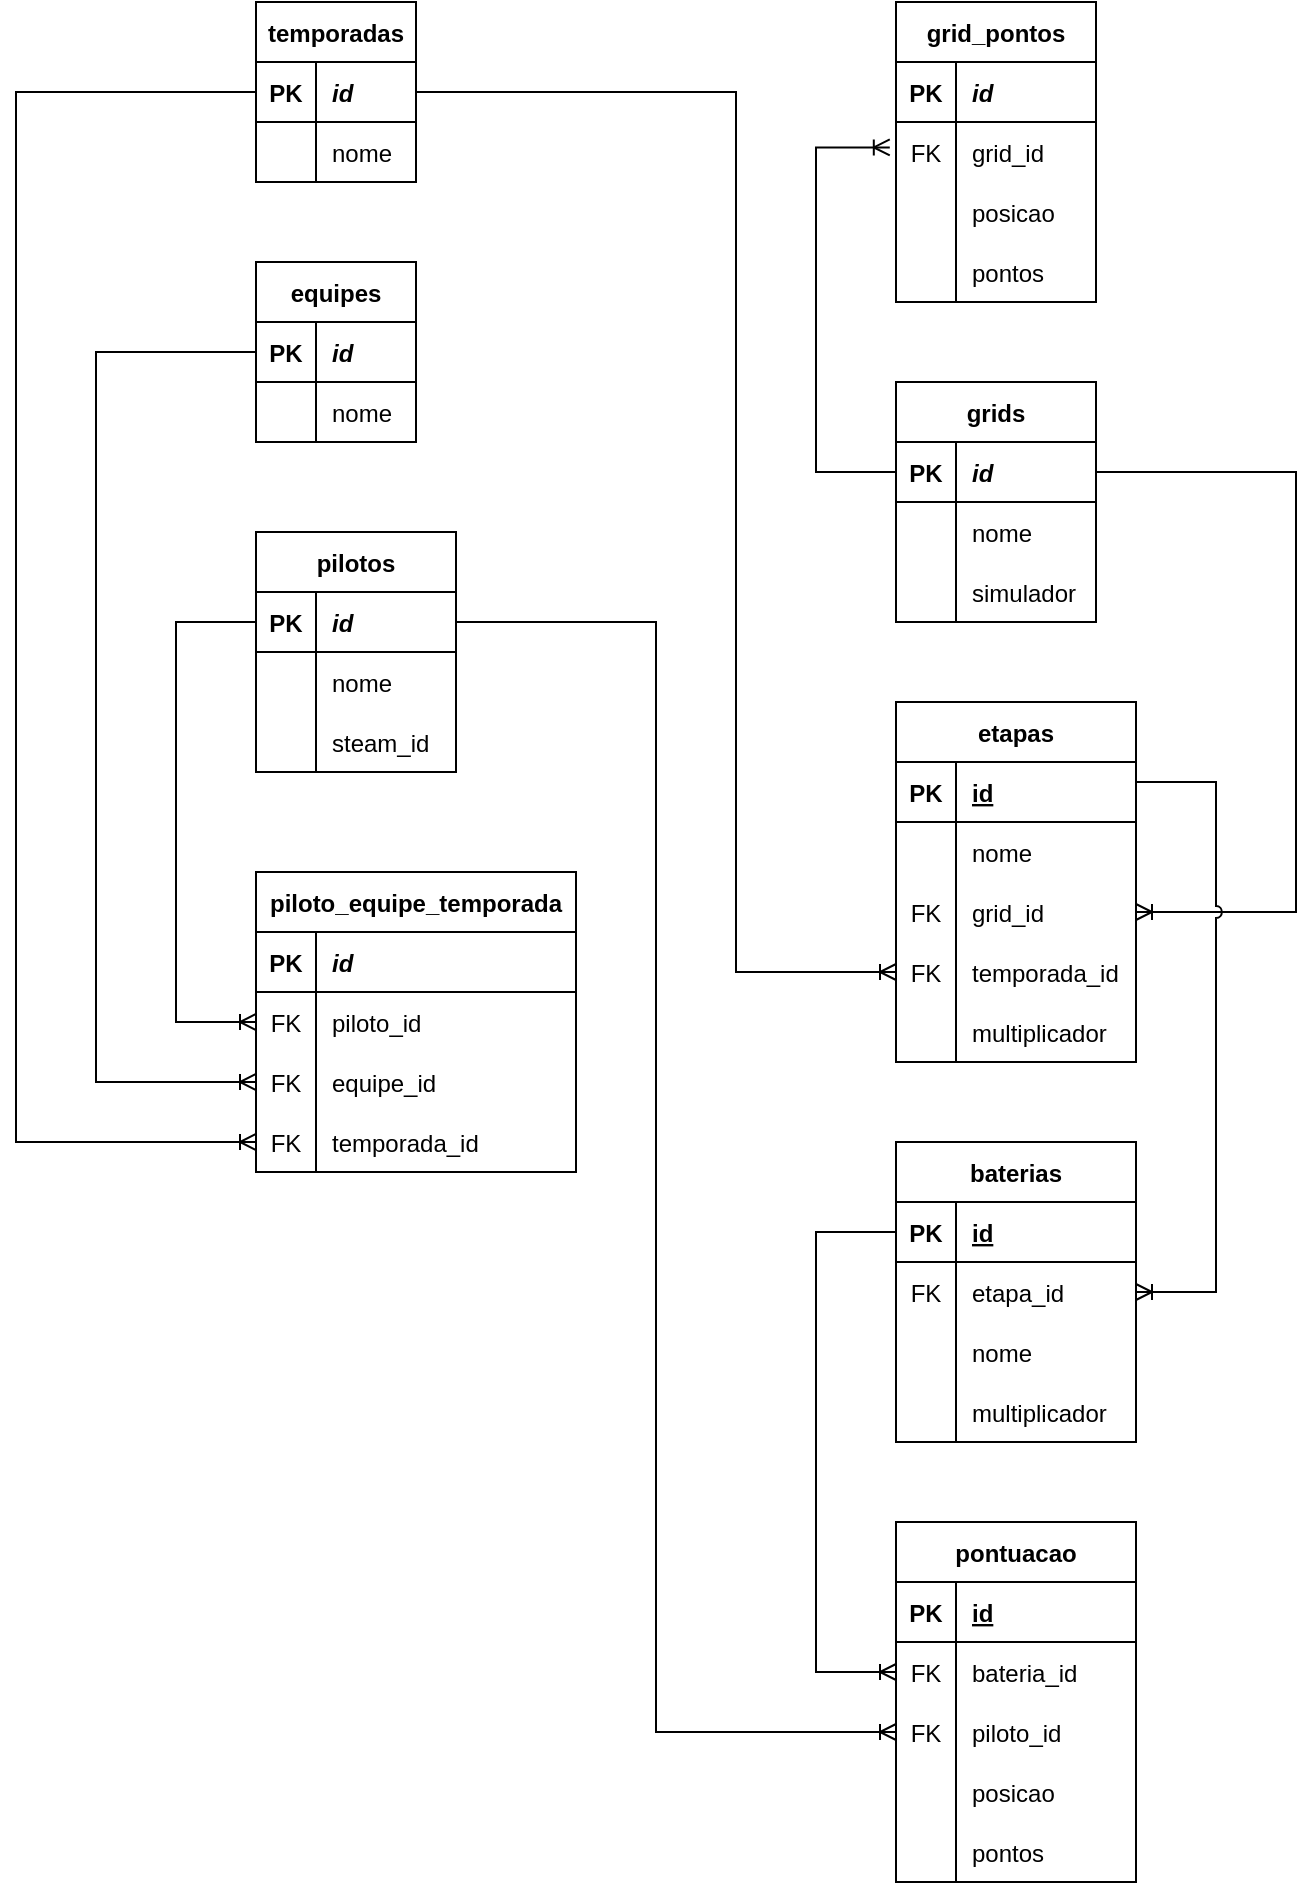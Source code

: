 <mxfile version="20.8.10" type="device" pages="2"><diagram name="v0" id="xXoQV-a0j1m_lBYoEXVQ"><mxGraphModel dx="1416" dy="818" grid="1" gridSize="10" guides="1" tooltips="1" connect="1" arrows="1" fold="1" page="1" pageScale="1" pageWidth="827" pageHeight="1169" math="0" shadow="0"><root><mxCell id="0"/><mxCell id="1" parent="0"/><mxCell id="HfbeRGglum8X8OzMRHZl-29" value="pilotos" style="shape=table;startSize=30;container=1;collapsible=1;childLayout=tableLayout;fixedRows=1;rowLines=0;fontStyle=1;align=center;resizeLast=1;swimlaneLine=1;" parent="1" vertex="1"><mxGeometry x="200" y="265" width="100" height="120" as="geometry"/></mxCell><mxCell id="HfbeRGglum8X8OzMRHZl-30" value="" style="shape=tableRow;horizontal=0;startSize=0;swimlaneHead=0;swimlaneBody=0;fillColor=none;collapsible=0;dropTarget=0;points=[[0,0.5],[1,0.5]];portConstraint=eastwest;top=0;left=0;right=0;bottom=1;" parent="HfbeRGglum8X8OzMRHZl-29" vertex="1"><mxGeometry y="30" width="100" height="30" as="geometry"/></mxCell><mxCell id="HfbeRGglum8X8OzMRHZl-31" value="PK" style="shape=partialRectangle;connectable=0;fillColor=none;top=0;left=0;bottom=0;right=0;fontStyle=1;overflow=hidden;" parent="HfbeRGglum8X8OzMRHZl-30" vertex="1"><mxGeometry width="30" height="30" as="geometry"><mxRectangle width="30" height="30" as="alternateBounds"/></mxGeometry></mxCell><mxCell id="HfbeRGglum8X8OzMRHZl-32" value="id" style="shape=partialRectangle;connectable=0;fillColor=none;top=0;left=0;bottom=0;right=0;align=left;spacingLeft=6;fontStyle=3;overflow=hidden;" parent="HfbeRGglum8X8OzMRHZl-30" vertex="1"><mxGeometry x="30" width="70" height="30" as="geometry"><mxRectangle width="70" height="30" as="alternateBounds"/></mxGeometry></mxCell><mxCell id="HfbeRGglum8X8OzMRHZl-33" value="" style="shape=tableRow;horizontal=0;startSize=0;swimlaneHead=0;swimlaneBody=0;fillColor=none;collapsible=0;dropTarget=0;points=[[0,0.5],[1,0.5]];portConstraint=eastwest;top=0;left=0;right=0;bottom=0;" parent="HfbeRGglum8X8OzMRHZl-29" vertex="1"><mxGeometry y="60" width="100" height="30" as="geometry"/></mxCell><mxCell id="HfbeRGglum8X8OzMRHZl-34" value="" style="shape=partialRectangle;connectable=0;fillColor=none;top=0;left=0;bottom=0;right=0;editable=1;overflow=hidden;" parent="HfbeRGglum8X8OzMRHZl-33" vertex="1"><mxGeometry width="30" height="30" as="geometry"><mxRectangle width="30" height="30" as="alternateBounds"/></mxGeometry></mxCell><mxCell id="HfbeRGglum8X8OzMRHZl-35" value="nome" style="shape=partialRectangle;connectable=0;fillColor=none;top=0;left=0;bottom=0;right=0;align=left;spacingLeft=6;overflow=hidden;" parent="HfbeRGglum8X8OzMRHZl-33" vertex="1"><mxGeometry x="30" width="70" height="30" as="geometry"><mxRectangle width="70" height="30" as="alternateBounds"/></mxGeometry></mxCell><mxCell id="HfbeRGglum8X8OzMRHZl-36" value="" style="shape=tableRow;horizontal=0;startSize=0;swimlaneHead=0;swimlaneBody=0;fillColor=none;collapsible=0;dropTarget=0;points=[[0,0.5],[1,0.5]];portConstraint=eastwest;top=0;left=0;right=0;bottom=0;" parent="HfbeRGglum8X8OzMRHZl-29" vertex="1"><mxGeometry y="90" width="100" height="30" as="geometry"/></mxCell><mxCell id="HfbeRGglum8X8OzMRHZl-37" value="" style="shape=partialRectangle;connectable=0;fillColor=none;top=0;left=0;bottom=0;right=0;editable=1;overflow=hidden;" parent="HfbeRGglum8X8OzMRHZl-36" vertex="1"><mxGeometry width="30" height="30" as="geometry"><mxRectangle width="30" height="30" as="alternateBounds"/></mxGeometry></mxCell><mxCell id="HfbeRGglum8X8OzMRHZl-38" value="steam_id" style="shape=partialRectangle;connectable=0;fillColor=none;top=0;left=0;bottom=0;right=0;align=left;spacingLeft=6;overflow=hidden;shadow=0;strokeColor=default;" parent="HfbeRGglum8X8OzMRHZl-36" vertex="1"><mxGeometry x="30" width="70" height="30" as="geometry"><mxRectangle width="70" height="30" as="alternateBounds"/></mxGeometry></mxCell><mxCell id="HfbeRGglum8X8OzMRHZl-42" value="equipes" style="shape=table;startSize=30;container=1;collapsible=1;childLayout=tableLayout;fixedRows=1;rowLines=0;fontStyle=1;align=center;resizeLast=1;swimlaneLine=1;" parent="1" vertex="1"><mxGeometry x="200" y="130" width="80" height="90" as="geometry"/></mxCell><mxCell id="HfbeRGglum8X8OzMRHZl-43" value="" style="shape=tableRow;horizontal=0;startSize=0;swimlaneHead=0;swimlaneBody=0;fillColor=none;collapsible=0;dropTarget=0;points=[[0,0.5],[1,0.5]];portConstraint=eastwest;top=0;left=0;right=0;bottom=1;" parent="HfbeRGglum8X8OzMRHZl-42" vertex="1"><mxGeometry y="30" width="80" height="30" as="geometry"/></mxCell><mxCell id="HfbeRGglum8X8OzMRHZl-44" value="PK" style="shape=partialRectangle;connectable=0;fillColor=none;top=0;left=0;bottom=0;right=0;fontStyle=1;overflow=hidden;" parent="HfbeRGglum8X8OzMRHZl-43" vertex="1"><mxGeometry width="30" height="30" as="geometry"><mxRectangle width="30" height="30" as="alternateBounds"/></mxGeometry></mxCell><mxCell id="HfbeRGglum8X8OzMRHZl-45" value="id" style="shape=partialRectangle;connectable=0;fillColor=none;top=0;left=0;bottom=0;right=0;align=left;spacingLeft=6;fontStyle=3;overflow=hidden;" parent="HfbeRGglum8X8OzMRHZl-43" vertex="1"><mxGeometry x="30" width="50" height="30" as="geometry"><mxRectangle width="50" height="30" as="alternateBounds"/></mxGeometry></mxCell><mxCell id="HfbeRGglum8X8OzMRHZl-46" value="" style="shape=tableRow;horizontal=0;startSize=0;swimlaneHead=0;swimlaneBody=0;fillColor=none;collapsible=0;dropTarget=0;points=[[0,0.5],[1,0.5]];portConstraint=eastwest;top=0;left=0;right=0;bottom=0;" parent="HfbeRGglum8X8OzMRHZl-42" vertex="1"><mxGeometry y="60" width="80" height="30" as="geometry"/></mxCell><mxCell id="HfbeRGglum8X8OzMRHZl-47" value="" style="shape=partialRectangle;connectable=0;fillColor=none;top=0;left=0;bottom=0;right=0;editable=1;overflow=hidden;" parent="HfbeRGglum8X8OzMRHZl-46" vertex="1"><mxGeometry width="30" height="30" as="geometry"><mxRectangle width="30" height="30" as="alternateBounds"/></mxGeometry></mxCell><mxCell id="HfbeRGglum8X8OzMRHZl-48" value="nome" style="shape=partialRectangle;connectable=0;fillColor=none;top=0;left=0;bottom=0;right=0;align=left;spacingLeft=6;overflow=hidden;" parent="HfbeRGglum8X8OzMRHZl-46" vertex="1"><mxGeometry x="30" width="50" height="30" as="geometry"><mxRectangle width="50" height="30" as="alternateBounds"/></mxGeometry></mxCell><mxCell id="HfbeRGglum8X8OzMRHZl-52" value="grids" style="shape=table;startSize=30;container=1;collapsible=1;childLayout=tableLayout;fixedRows=1;rowLines=0;fontStyle=1;align=center;resizeLast=1;swimlaneLine=1;" parent="1" vertex="1"><mxGeometry x="520" y="190" width="100" height="120" as="geometry"/></mxCell><mxCell id="HfbeRGglum8X8OzMRHZl-53" value="" style="shape=tableRow;horizontal=0;startSize=0;swimlaneHead=0;swimlaneBody=0;fillColor=none;collapsible=0;dropTarget=0;points=[[0,0.5],[1,0.5]];portConstraint=eastwest;top=0;left=0;right=0;bottom=1;" parent="HfbeRGglum8X8OzMRHZl-52" vertex="1"><mxGeometry y="30" width="100" height="30" as="geometry"/></mxCell><mxCell id="HfbeRGglum8X8OzMRHZl-54" value="PK" style="shape=partialRectangle;connectable=0;fillColor=none;top=0;left=0;bottom=0;right=0;fontStyle=1;overflow=hidden;" parent="HfbeRGglum8X8OzMRHZl-53" vertex="1"><mxGeometry width="30" height="30" as="geometry"><mxRectangle width="30" height="30" as="alternateBounds"/></mxGeometry></mxCell><mxCell id="HfbeRGglum8X8OzMRHZl-55" value="id" style="shape=partialRectangle;connectable=0;fillColor=none;top=0;left=0;bottom=0;right=0;align=left;spacingLeft=6;fontStyle=3;overflow=hidden;" parent="HfbeRGglum8X8OzMRHZl-53" vertex="1"><mxGeometry x="30" width="70" height="30" as="geometry"><mxRectangle width="70" height="30" as="alternateBounds"/></mxGeometry></mxCell><mxCell id="HfbeRGglum8X8OzMRHZl-56" value="" style="shape=tableRow;horizontal=0;startSize=0;swimlaneHead=0;swimlaneBody=0;fillColor=none;collapsible=0;dropTarget=0;points=[[0,0.5],[1,0.5]];portConstraint=eastwest;top=0;left=0;right=0;bottom=0;" parent="HfbeRGglum8X8OzMRHZl-52" vertex="1"><mxGeometry y="60" width="100" height="30" as="geometry"/></mxCell><mxCell id="HfbeRGglum8X8OzMRHZl-57" value="" style="shape=partialRectangle;connectable=0;fillColor=none;top=0;left=0;bottom=0;right=0;editable=1;overflow=hidden;" parent="HfbeRGglum8X8OzMRHZl-56" vertex="1"><mxGeometry width="30" height="30" as="geometry"><mxRectangle width="30" height="30" as="alternateBounds"/></mxGeometry></mxCell><mxCell id="HfbeRGglum8X8OzMRHZl-58" value="nome" style="shape=partialRectangle;connectable=0;fillColor=none;top=0;left=0;bottom=0;right=0;align=left;spacingLeft=6;overflow=hidden;" parent="HfbeRGglum8X8OzMRHZl-56" vertex="1"><mxGeometry x="30" width="70" height="30" as="geometry"><mxRectangle width="70" height="30" as="alternateBounds"/></mxGeometry></mxCell><mxCell id="HfbeRGglum8X8OzMRHZl-59" value="" style="shape=tableRow;horizontal=0;startSize=0;swimlaneHead=0;swimlaneBody=0;fillColor=none;collapsible=0;dropTarget=0;points=[[0,0.5],[1,0.5]];portConstraint=eastwest;top=0;left=0;right=0;bottom=0;" parent="HfbeRGglum8X8OzMRHZl-52" vertex="1"><mxGeometry y="90" width="100" height="30" as="geometry"/></mxCell><mxCell id="HfbeRGglum8X8OzMRHZl-60" value="" style="shape=partialRectangle;connectable=0;fillColor=none;top=0;left=0;bottom=0;right=0;editable=1;overflow=hidden;" parent="HfbeRGglum8X8OzMRHZl-59" vertex="1"><mxGeometry width="30" height="30" as="geometry"><mxRectangle width="30" height="30" as="alternateBounds"/></mxGeometry></mxCell><mxCell id="HfbeRGglum8X8OzMRHZl-61" value="simulador" style="shape=partialRectangle;connectable=0;fillColor=none;top=0;left=0;bottom=0;right=0;align=left;spacingLeft=6;overflow=hidden;shadow=0;strokeColor=default;" parent="HfbeRGglum8X8OzMRHZl-59" vertex="1"><mxGeometry x="30" width="70" height="30" as="geometry"><mxRectangle width="70" height="30" as="alternateBounds"/></mxGeometry></mxCell><mxCell id="HfbeRGglum8X8OzMRHZl-62" value="temporadas" style="shape=table;startSize=30;container=1;collapsible=1;childLayout=tableLayout;fixedRows=1;rowLines=0;fontStyle=1;align=center;resizeLast=1;swimlaneLine=1;" parent="1" vertex="1"><mxGeometry x="200" width="80" height="90" as="geometry"/></mxCell><mxCell id="HfbeRGglum8X8OzMRHZl-63" value="" style="shape=tableRow;horizontal=0;startSize=0;swimlaneHead=0;swimlaneBody=0;fillColor=none;collapsible=0;dropTarget=0;points=[[0,0.5],[1,0.5]];portConstraint=eastwest;top=0;left=0;right=0;bottom=1;" parent="HfbeRGglum8X8OzMRHZl-62" vertex="1"><mxGeometry y="30" width="80" height="30" as="geometry"/></mxCell><mxCell id="HfbeRGglum8X8OzMRHZl-64" value="PK" style="shape=partialRectangle;connectable=0;fillColor=none;top=0;left=0;bottom=0;right=0;fontStyle=1;overflow=hidden;" parent="HfbeRGglum8X8OzMRHZl-63" vertex="1"><mxGeometry width="30" height="30" as="geometry"><mxRectangle width="30" height="30" as="alternateBounds"/></mxGeometry></mxCell><mxCell id="HfbeRGglum8X8OzMRHZl-65" value="id" style="shape=partialRectangle;connectable=0;fillColor=none;top=0;left=0;bottom=0;right=0;align=left;spacingLeft=6;fontStyle=3;overflow=hidden;" parent="HfbeRGglum8X8OzMRHZl-63" vertex="1"><mxGeometry x="30" width="50" height="30" as="geometry"><mxRectangle width="50" height="30" as="alternateBounds"/></mxGeometry></mxCell><mxCell id="HfbeRGglum8X8OzMRHZl-88" value="" style="shape=tableRow;horizontal=0;startSize=0;swimlaneHead=0;swimlaneBody=0;fillColor=none;collapsible=0;dropTarget=0;points=[[0,0.5],[1,0.5]];portConstraint=eastwest;top=0;left=0;right=0;bottom=0;" parent="HfbeRGglum8X8OzMRHZl-62" vertex="1"><mxGeometry y="60" width="80" height="30" as="geometry"/></mxCell><mxCell id="HfbeRGglum8X8OzMRHZl-89" value="" style="shape=partialRectangle;connectable=0;fillColor=none;top=0;left=0;bottom=0;right=0;editable=1;overflow=hidden;" parent="HfbeRGglum8X8OzMRHZl-88" vertex="1"><mxGeometry width="30" height="30" as="geometry"><mxRectangle width="30" height="30" as="alternateBounds"/></mxGeometry></mxCell><mxCell id="HfbeRGglum8X8OzMRHZl-90" value="nome" style="shape=partialRectangle;connectable=0;fillColor=none;top=0;left=0;bottom=0;right=0;align=left;spacingLeft=6;overflow=hidden;" parent="HfbeRGglum8X8OzMRHZl-88" vertex="1"><mxGeometry x="30" width="50" height="30" as="geometry"><mxRectangle width="50" height="30" as="alternateBounds"/></mxGeometry></mxCell><mxCell id="HfbeRGglum8X8OzMRHZl-73" value="piloto_equipe_temporada" style="shape=table;startSize=30;container=1;collapsible=1;childLayout=tableLayout;fixedRows=1;rowLines=0;fontStyle=1;align=center;resizeLast=1;shadow=0;sketch=0;strokeColor=default;" parent="1" vertex="1"><mxGeometry x="200" y="435" width="160" height="150" as="geometry"/></mxCell><mxCell id="HfbeRGglum8X8OzMRHZl-74" value="" style="shape=tableRow;horizontal=0;startSize=0;swimlaneHead=0;swimlaneBody=0;fillColor=none;collapsible=0;dropTarget=0;points=[[0,0.5],[1,0.5]];portConstraint=eastwest;top=0;left=0;right=0;bottom=1;shadow=0;sketch=0;strokeColor=default;" parent="HfbeRGglum8X8OzMRHZl-73" vertex="1"><mxGeometry y="30" width="160" height="30" as="geometry"/></mxCell><mxCell id="HfbeRGglum8X8OzMRHZl-75" value="PK" style="shape=partialRectangle;connectable=0;fillColor=none;top=0;left=0;bottom=0;right=0;fontStyle=1;overflow=hidden;shadow=0;sketch=0;strokeColor=default;" parent="HfbeRGglum8X8OzMRHZl-74" vertex="1"><mxGeometry width="30" height="30" as="geometry"><mxRectangle width="30" height="30" as="alternateBounds"/></mxGeometry></mxCell><mxCell id="HfbeRGglum8X8OzMRHZl-76" value="id" style="shape=partialRectangle;connectable=0;fillColor=none;top=0;left=0;bottom=0;right=0;align=left;spacingLeft=6;fontStyle=3;overflow=hidden;shadow=0;sketch=0;strokeColor=default;" parent="HfbeRGglum8X8OzMRHZl-74" vertex="1"><mxGeometry x="30" width="130" height="30" as="geometry"><mxRectangle width="130" height="30" as="alternateBounds"/></mxGeometry></mxCell><mxCell id="HfbeRGglum8X8OzMRHZl-77" value="" style="shape=tableRow;horizontal=0;startSize=0;swimlaneHead=0;swimlaneBody=0;fillColor=none;collapsible=0;dropTarget=0;points=[[0,0.5],[1,0.5]];portConstraint=eastwest;top=0;left=0;right=0;bottom=0;shadow=0;sketch=0;strokeColor=default;" parent="HfbeRGglum8X8OzMRHZl-73" vertex="1"><mxGeometry y="60" width="160" height="30" as="geometry"/></mxCell><mxCell id="HfbeRGglum8X8OzMRHZl-78" value="FK" style="shape=partialRectangle;connectable=0;fillColor=none;top=0;left=0;bottom=0;right=0;editable=1;overflow=hidden;shadow=0;sketch=0;strokeColor=default;" parent="HfbeRGglum8X8OzMRHZl-77" vertex="1"><mxGeometry width="30" height="30" as="geometry"><mxRectangle width="30" height="30" as="alternateBounds"/></mxGeometry></mxCell><mxCell id="HfbeRGglum8X8OzMRHZl-79" value="piloto_id" style="shape=partialRectangle;connectable=0;fillColor=none;top=0;left=0;bottom=0;right=0;align=left;spacingLeft=6;overflow=hidden;shadow=0;sketch=0;strokeColor=default;" parent="HfbeRGglum8X8OzMRHZl-77" vertex="1"><mxGeometry x="30" width="130" height="30" as="geometry"><mxRectangle width="130" height="30" as="alternateBounds"/></mxGeometry></mxCell><mxCell id="HfbeRGglum8X8OzMRHZl-80" value="" style="shape=tableRow;horizontal=0;startSize=0;swimlaneHead=0;swimlaneBody=0;fillColor=none;collapsible=0;dropTarget=0;points=[[0,0.5],[1,0.5]];portConstraint=eastwest;top=0;left=0;right=0;bottom=0;shadow=0;sketch=0;strokeColor=default;" parent="HfbeRGglum8X8OzMRHZl-73" vertex="1"><mxGeometry y="90" width="160" height="30" as="geometry"/></mxCell><mxCell id="HfbeRGglum8X8OzMRHZl-81" value="FK" style="shape=partialRectangle;connectable=0;fillColor=none;top=0;left=0;bottom=0;right=0;editable=1;overflow=hidden;shadow=0;sketch=0;strokeColor=default;" parent="HfbeRGglum8X8OzMRHZl-80" vertex="1"><mxGeometry width="30" height="30" as="geometry"><mxRectangle width="30" height="30" as="alternateBounds"/></mxGeometry></mxCell><mxCell id="HfbeRGglum8X8OzMRHZl-82" value="equipe_id" style="shape=partialRectangle;connectable=0;fillColor=none;top=0;left=0;bottom=0;right=0;align=left;spacingLeft=6;overflow=hidden;shadow=0;sketch=0;strokeColor=default;" parent="HfbeRGglum8X8OzMRHZl-80" vertex="1"><mxGeometry x="30" width="130" height="30" as="geometry"><mxRectangle width="130" height="30" as="alternateBounds"/></mxGeometry></mxCell><mxCell id="HfbeRGglum8X8OzMRHZl-83" value="" style="shape=tableRow;horizontal=0;startSize=0;swimlaneHead=0;swimlaneBody=0;fillColor=none;collapsible=0;dropTarget=0;points=[[0,0.5],[1,0.5]];portConstraint=eastwest;top=0;left=0;right=0;bottom=0;shadow=0;sketch=0;strokeColor=default;" parent="HfbeRGglum8X8OzMRHZl-73" vertex="1"><mxGeometry y="120" width="160" height="30" as="geometry"/></mxCell><mxCell id="HfbeRGglum8X8OzMRHZl-84" value="FK" style="shape=partialRectangle;connectable=0;fillColor=none;top=0;left=0;bottom=0;right=0;editable=1;overflow=hidden;shadow=0;sketch=0;strokeColor=default;" parent="HfbeRGglum8X8OzMRHZl-83" vertex="1"><mxGeometry width="30" height="30" as="geometry"><mxRectangle width="30" height="30" as="alternateBounds"/></mxGeometry></mxCell><mxCell id="HfbeRGglum8X8OzMRHZl-85" value="temporada_id" style="shape=partialRectangle;connectable=0;fillColor=none;top=0;left=0;bottom=0;right=0;align=left;spacingLeft=6;overflow=hidden;shadow=0;sketch=0;strokeColor=default;" parent="HfbeRGglum8X8OzMRHZl-83" vertex="1"><mxGeometry x="30" width="130" height="30" as="geometry"><mxRectangle width="130" height="30" as="alternateBounds"/></mxGeometry></mxCell><mxCell id="HfbeRGglum8X8OzMRHZl-87" style="edgeStyle=orthogonalEdgeStyle;rounded=0;orthogonalLoop=1;jettySize=auto;html=1;endArrow=ERoneToMany;endFill=0;" parent="1" source="HfbeRGglum8X8OzMRHZl-30" target="HfbeRGglum8X8OzMRHZl-77" edge="1"><mxGeometry relative="1" as="geometry"><Array as="points"><mxPoint x="160" y="310"/><mxPoint x="160" y="510"/></Array></mxGeometry></mxCell><mxCell id="HfbeRGglum8X8OzMRHZl-91" style="edgeStyle=orthogonalEdgeStyle;rounded=0;orthogonalLoop=1;jettySize=auto;html=1;endArrow=ERoneToMany;endFill=0;" parent="1" source="HfbeRGglum8X8OzMRHZl-43" target="HfbeRGglum8X8OzMRHZl-80" edge="1"><mxGeometry relative="1" as="geometry"><mxPoint x="210" y="295" as="sourcePoint"/><mxPoint x="210" y="485" as="targetPoint"/><Array as="points"><mxPoint x="120" y="175"/><mxPoint x="120" y="540"/></Array></mxGeometry></mxCell><mxCell id="HfbeRGglum8X8OzMRHZl-92" style="edgeStyle=orthogonalEdgeStyle;rounded=0;orthogonalLoop=1;jettySize=auto;html=1;endArrow=ERoneToMany;endFill=0;exitX=0;exitY=0.5;exitDx=0;exitDy=0;" parent="1" source="HfbeRGglum8X8OzMRHZl-63" target="HfbeRGglum8X8OzMRHZl-83" edge="1"><mxGeometry relative="1" as="geometry"><mxPoint x="210" y="175" as="sourcePoint"/><mxPoint x="210" y="515" as="targetPoint"/><Array as="points"><mxPoint x="80" y="45"/><mxPoint x="80" y="570"/></Array></mxGeometry></mxCell><mxCell id="HfbeRGglum8X8OzMRHZl-93" value="etapas" style="shape=table;startSize=30;container=1;collapsible=1;childLayout=tableLayout;fixedRows=1;rowLines=0;fontStyle=1;align=center;resizeLast=1;shadow=0;sketch=0;strokeColor=default;" parent="1" vertex="1"><mxGeometry x="520" y="350" width="120" height="180" as="geometry"/></mxCell><mxCell id="HfbeRGglum8X8OzMRHZl-94" value="" style="shape=tableRow;horizontal=0;startSize=0;swimlaneHead=0;swimlaneBody=0;fillColor=none;collapsible=0;dropTarget=0;points=[[0,0.5],[1,0.5]];portConstraint=eastwest;top=0;left=0;right=0;bottom=1;shadow=0;sketch=0;strokeColor=default;" parent="HfbeRGglum8X8OzMRHZl-93" vertex="1"><mxGeometry y="30" width="120" height="30" as="geometry"/></mxCell><mxCell id="HfbeRGglum8X8OzMRHZl-95" value="PK" style="shape=partialRectangle;connectable=0;fillColor=none;top=0;left=0;bottom=0;right=0;fontStyle=1;overflow=hidden;shadow=0;sketch=0;strokeColor=default;" parent="HfbeRGglum8X8OzMRHZl-94" vertex="1"><mxGeometry width="30" height="30" as="geometry"><mxRectangle width="30" height="30" as="alternateBounds"/></mxGeometry></mxCell><mxCell id="HfbeRGglum8X8OzMRHZl-96" value="id" style="shape=partialRectangle;connectable=0;fillColor=none;top=0;left=0;bottom=0;right=0;align=left;spacingLeft=6;fontStyle=5;overflow=hidden;shadow=0;sketch=0;strokeColor=default;" parent="HfbeRGglum8X8OzMRHZl-94" vertex="1"><mxGeometry x="30" width="90" height="30" as="geometry"><mxRectangle width="90" height="30" as="alternateBounds"/></mxGeometry></mxCell><mxCell id="HfbeRGglum8X8OzMRHZl-97" value="" style="shape=tableRow;horizontal=0;startSize=0;swimlaneHead=0;swimlaneBody=0;fillColor=none;collapsible=0;dropTarget=0;points=[[0,0.5],[1,0.5]];portConstraint=eastwest;top=0;left=0;right=0;bottom=0;shadow=0;sketch=0;strokeColor=default;" parent="HfbeRGglum8X8OzMRHZl-93" vertex="1"><mxGeometry y="60" width="120" height="30" as="geometry"/></mxCell><mxCell id="HfbeRGglum8X8OzMRHZl-98" value="" style="shape=partialRectangle;connectable=0;fillColor=none;top=0;left=0;bottom=0;right=0;editable=1;overflow=hidden;shadow=0;sketch=0;strokeColor=default;" parent="HfbeRGglum8X8OzMRHZl-97" vertex="1"><mxGeometry width="30" height="30" as="geometry"><mxRectangle width="30" height="30" as="alternateBounds"/></mxGeometry></mxCell><mxCell id="HfbeRGglum8X8OzMRHZl-99" value="nome" style="shape=partialRectangle;connectable=0;fillColor=none;top=0;left=0;bottom=0;right=0;align=left;spacingLeft=6;overflow=hidden;shadow=0;sketch=0;strokeColor=default;" parent="HfbeRGglum8X8OzMRHZl-97" vertex="1"><mxGeometry x="30" width="90" height="30" as="geometry"><mxRectangle width="90" height="30" as="alternateBounds"/></mxGeometry></mxCell><mxCell id="HfbeRGglum8X8OzMRHZl-100" value="" style="shape=tableRow;horizontal=0;startSize=0;swimlaneHead=0;swimlaneBody=0;fillColor=none;collapsible=0;dropTarget=0;points=[[0,0.5],[1,0.5]];portConstraint=eastwest;top=0;left=0;right=0;bottom=0;shadow=0;sketch=0;strokeColor=default;" parent="HfbeRGglum8X8OzMRHZl-93" vertex="1"><mxGeometry y="90" width="120" height="30" as="geometry"/></mxCell><mxCell id="HfbeRGglum8X8OzMRHZl-101" value="FK" style="shape=partialRectangle;connectable=0;fillColor=none;top=0;left=0;bottom=0;right=0;editable=1;overflow=hidden;shadow=0;sketch=0;strokeColor=default;" parent="HfbeRGglum8X8OzMRHZl-100" vertex="1"><mxGeometry width="30" height="30" as="geometry"><mxRectangle width="30" height="30" as="alternateBounds"/></mxGeometry></mxCell><mxCell id="HfbeRGglum8X8OzMRHZl-102" value="grid_id" style="shape=partialRectangle;connectable=0;fillColor=none;top=0;left=0;bottom=0;right=0;align=left;spacingLeft=6;overflow=hidden;shadow=0;sketch=0;strokeColor=default;" parent="HfbeRGglum8X8OzMRHZl-100" vertex="1"><mxGeometry x="30" width="90" height="30" as="geometry"><mxRectangle width="90" height="30" as="alternateBounds"/></mxGeometry></mxCell><mxCell id="HfbeRGglum8X8OzMRHZl-103" value="" style="shape=tableRow;horizontal=0;startSize=0;swimlaneHead=0;swimlaneBody=0;fillColor=none;collapsible=0;dropTarget=0;points=[[0,0.5],[1,0.5]];portConstraint=eastwest;top=0;left=0;right=0;bottom=0;shadow=0;sketch=0;strokeColor=default;" parent="HfbeRGglum8X8OzMRHZl-93" vertex="1"><mxGeometry y="120" width="120" height="30" as="geometry"/></mxCell><mxCell id="HfbeRGglum8X8OzMRHZl-104" value="FK" style="shape=partialRectangle;connectable=0;fillColor=none;top=0;left=0;bottom=0;right=0;editable=1;overflow=hidden;shadow=0;sketch=0;strokeColor=default;" parent="HfbeRGglum8X8OzMRHZl-103" vertex="1"><mxGeometry width="30" height="30" as="geometry"><mxRectangle width="30" height="30" as="alternateBounds"/></mxGeometry></mxCell><mxCell id="HfbeRGglum8X8OzMRHZl-105" value="temporada_id" style="shape=partialRectangle;connectable=0;fillColor=none;top=0;left=0;bottom=0;right=0;align=left;spacingLeft=6;overflow=hidden;shadow=0;sketch=0;strokeColor=default;" parent="HfbeRGglum8X8OzMRHZl-103" vertex="1"><mxGeometry x="30" width="90" height="30" as="geometry"><mxRectangle width="90" height="30" as="alternateBounds"/></mxGeometry></mxCell><mxCell id="HfbeRGglum8X8OzMRHZl-109" style="shape=tableRow;horizontal=0;startSize=0;swimlaneHead=0;swimlaneBody=0;fillColor=none;collapsible=0;dropTarget=0;points=[[0,0.5],[1,0.5]];portConstraint=eastwest;top=0;left=0;right=0;bottom=0;shadow=0;sketch=0;strokeColor=default;" parent="HfbeRGglum8X8OzMRHZl-93" vertex="1"><mxGeometry y="150" width="120" height="30" as="geometry"/></mxCell><mxCell id="HfbeRGglum8X8OzMRHZl-110" style="shape=partialRectangle;connectable=0;fillColor=none;top=0;left=0;bottom=0;right=0;editable=1;overflow=hidden;shadow=0;sketch=0;strokeColor=default;" parent="HfbeRGglum8X8OzMRHZl-109" vertex="1"><mxGeometry width="30" height="30" as="geometry"><mxRectangle width="30" height="30" as="alternateBounds"/></mxGeometry></mxCell><mxCell id="HfbeRGglum8X8OzMRHZl-111" value="multiplicador" style="shape=partialRectangle;connectable=0;fillColor=none;top=0;left=0;bottom=0;right=0;align=left;spacingLeft=6;overflow=hidden;shadow=0;sketch=0;strokeColor=default;" parent="HfbeRGglum8X8OzMRHZl-109" vertex="1"><mxGeometry x="30" width="90" height="30" as="geometry"><mxRectangle width="90" height="30" as="alternateBounds"/></mxGeometry></mxCell><mxCell id="HfbeRGglum8X8OzMRHZl-106" value="" style="shape=tableRow;horizontal=0;startSize=0;swimlaneHead=0;swimlaneBody=0;fillColor=none;collapsible=0;dropTarget=0;points=[[0,0.5],[1,0.5]];portConstraint=eastwest;top=0;left=0;right=0;bottom=0;shadow=0;sketch=0;strokeColor=default;" parent="1" vertex="1"><mxGeometry x="400" y="310" width="180" height="30" as="geometry"/></mxCell><mxCell id="HfbeRGglum8X8OzMRHZl-112" value="grid_pontos" style="shape=table;startSize=30;container=1;collapsible=1;childLayout=tableLayout;fixedRows=1;rowLines=0;fontStyle=1;align=center;resizeLast=1;shadow=0;sketch=0;strokeColor=default;" parent="1" vertex="1"><mxGeometry x="520" width="100" height="150" as="geometry"/></mxCell><mxCell id="HfbeRGglum8X8OzMRHZl-113" value="" style="shape=tableRow;horizontal=0;startSize=0;swimlaneHead=0;swimlaneBody=0;fillColor=none;collapsible=0;dropTarget=0;points=[[0,0.5],[1,0.5]];portConstraint=eastwest;top=0;left=0;right=0;bottom=1;shadow=0;sketch=0;strokeColor=default;" parent="HfbeRGglum8X8OzMRHZl-112" vertex="1"><mxGeometry y="30" width="100" height="30" as="geometry"/></mxCell><mxCell id="HfbeRGglum8X8OzMRHZl-114" value="PK" style="shape=partialRectangle;connectable=0;fillColor=none;top=0;left=0;bottom=0;right=0;fontStyle=1;overflow=hidden;shadow=0;sketch=0;strokeColor=default;" parent="HfbeRGglum8X8OzMRHZl-113" vertex="1"><mxGeometry width="30" height="30" as="geometry"><mxRectangle width="30" height="30" as="alternateBounds"/></mxGeometry></mxCell><mxCell id="HfbeRGglum8X8OzMRHZl-115" value="id" style="shape=partialRectangle;connectable=0;fillColor=none;top=0;left=0;bottom=0;right=0;align=left;spacingLeft=6;fontStyle=3;overflow=hidden;shadow=0;sketch=0;strokeColor=default;" parent="HfbeRGglum8X8OzMRHZl-113" vertex="1"><mxGeometry x="30" width="70" height="30" as="geometry"><mxRectangle width="70" height="30" as="alternateBounds"/></mxGeometry></mxCell><mxCell id="HfbeRGglum8X8OzMRHZl-116" value="" style="shape=tableRow;horizontal=0;startSize=0;swimlaneHead=0;swimlaneBody=0;fillColor=none;collapsible=0;dropTarget=0;points=[[0,0.5],[1,0.5]];portConstraint=eastwest;top=0;left=0;right=0;bottom=0;shadow=0;sketch=0;strokeColor=default;" parent="HfbeRGglum8X8OzMRHZl-112" vertex="1"><mxGeometry y="60" width="100" height="30" as="geometry"/></mxCell><mxCell id="HfbeRGglum8X8OzMRHZl-117" value="FK" style="shape=partialRectangle;connectable=0;fillColor=none;top=0;left=0;bottom=0;right=0;editable=1;overflow=hidden;shadow=0;sketch=0;strokeColor=default;" parent="HfbeRGglum8X8OzMRHZl-116" vertex="1"><mxGeometry width="30" height="30" as="geometry"><mxRectangle width="30" height="30" as="alternateBounds"/></mxGeometry></mxCell><mxCell id="HfbeRGglum8X8OzMRHZl-118" value="grid_id" style="shape=partialRectangle;connectable=0;fillColor=none;top=0;left=0;bottom=0;right=0;align=left;spacingLeft=6;overflow=hidden;shadow=0;sketch=0;strokeColor=default;" parent="HfbeRGglum8X8OzMRHZl-116" vertex="1"><mxGeometry x="30" width="70" height="30" as="geometry"><mxRectangle width="70" height="30" as="alternateBounds"/></mxGeometry></mxCell><mxCell id="HfbeRGglum8X8OzMRHZl-119" value="" style="shape=tableRow;horizontal=0;startSize=0;swimlaneHead=0;swimlaneBody=0;fillColor=none;collapsible=0;dropTarget=0;points=[[0,0.5],[1,0.5]];portConstraint=eastwest;top=0;left=0;right=0;bottom=0;shadow=0;sketch=0;strokeColor=default;" parent="HfbeRGglum8X8OzMRHZl-112" vertex="1"><mxGeometry y="90" width="100" height="30" as="geometry"/></mxCell><mxCell id="HfbeRGglum8X8OzMRHZl-120" value="" style="shape=partialRectangle;connectable=0;fillColor=none;top=0;left=0;bottom=0;right=0;editable=1;overflow=hidden;shadow=0;sketch=0;strokeColor=default;" parent="HfbeRGglum8X8OzMRHZl-119" vertex="1"><mxGeometry width="30" height="30" as="geometry"><mxRectangle width="30" height="30" as="alternateBounds"/></mxGeometry></mxCell><mxCell id="HfbeRGglum8X8OzMRHZl-121" value="posicao" style="shape=partialRectangle;connectable=0;fillColor=none;top=0;left=0;bottom=0;right=0;align=left;spacingLeft=6;overflow=hidden;shadow=0;sketch=0;strokeColor=default;" parent="HfbeRGglum8X8OzMRHZl-119" vertex="1"><mxGeometry x="30" width="70" height="30" as="geometry"><mxRectangle width="70" height="30" as="alternateBounds"/></mxGeometry></mxCell><mxCell id="HfbeRGglum8X8OzMRHZl-122" value="" style="shape=tableRow;horizontal=0;startSize=0;swimlaneHead=0;swimlaneBody=0;fillColor=none;collapsible=0;dropTarget=0;points=[[0,0.5],[1,0.5]];portConstraint=eastwest;top=0;left=0;right=0;bottom=0;shadow=0;sketch=0;strokeColor=default;" parent="HfbeRGglum8X8OzMRHZl-112" vertex="1"><mxGeometry y="120" width="100" height="30" as="geometry"/></mxCell><mxCell id="HfbeRGglum8X8OzMRHZl-123" value="" style="shape=partialRectangle;connectable=0;fillColor=none;top=0;left=0;bottom=0;right=0;editable=1;overflow=hidden;shadow=0;sketch=0;strokeColor=default;" parent="HfbeRGglum8X8OzMRHZl-122" vertex="1"><mxGeometry width="30" height="30" as="geometry"><mxRectangle width="30" height="30" as="alternateBounds"/></mxGeometry></mxCell><mxCell id="HfbeRGglum8X8OzMRHZl-124" value="pontos" style="shape=partialRectangle;connectable=0;fillColor=none;top=0;left=0;bottom=0;right=0;align=left;spacingLeft=6;overflow=hidden;shadow=0;sketch=0;strokeColor=default;" parent="HfbeRGglum8X8OzMRHZl-122" vertex="1"><mxGeometry x="30" width="70" height="30" as="geometry"><mxRectangle width="70" height="30" as="alternateBounds"/></mxGeometry></mxCell><mxCell id="HfbeRGglum8X8OzMRHZl-125" style="edgeStyle=orthogonalEdgeStyle;rounded=0;orthogonalLoop=1;jettySize=auto;html=1;entryX=-0.031;entryY=0.424;entryDx=0;entryDy=0;endArrow=ERoneToMany;endFill=0;exitX=0;exitY=0.5;exitDx=0;exitDy=0;entryPerimeter=0;" parent="1" source="HfbeRGglum8X8OzMRHZl-53" target="HfbeRGglum8X8OzMRHZl-116" edge="1"><mxGeometry relative="1" as="geometry"><mxPoint x="500" y="210" as="sourcePoint"/><mxPoint x="500" y="400" as="targetPoint"/><Array as="points"><mxPoint x="480" y="235"/><mxPoint x="480" y="73"/></Array></mxGeometry></mxCell><mxCell id="HfbeRGglum8X8OzMRHZl-126" style="edgeStyle=orthogonalEdgeStyle;rounded=0;orthogonalLoop=1;jettySize=auto;html=1;endArrow=ERoneToMany;endFill=0;exitX=1;exitY=0.5;exitDx=0;exitDy=0;" parent="1" source="HfbeRGglum8X8OzMRHZl-53" target="HfbeRGglum8X8OzMRHZl-100" edge="1"><mxGeometry relative="1" as="geometry"><mxPoint x="530" y="225" as="sourcePoint"/><mxPoint x="526.9" y="82.72" as="targetPoint"/><Array as="points"><mxPoint x="720" y="235"/><mxPoint x="720" y="455"/></Array></mxGeometry></mxCell><mxCell id="HfbeRGglum8X8OzMRHZl-127" style="edgeStyle=orthogonalEdgeStyle;rounded=0;orthogonalLoop=1;jettySize=auto;html=1;endArrow=ERoneToMany;endFill=0;" parent="1" source="HfbeRGglum8X8OzMRHZl-63" target="HfbeRGglum8X8OzMRHZl-103" edge="1"><mxGeometry relative="1" as="geometry"><mxPoint x="330" y="100" as="sourcePoint"/><mxPoint x="536.9" y="92.72" as="targetPoint"/><Array as="points"><mxPoint x="440" y="45"/><mxPoint x="440" y="485"/></Array></mxGeometry></mxCell><mxCell id="HfbeRGglum8X8OzMRHZl-128" value="pontuacao" style="shape=table;startSize=30;container=1;collapsible=1;childLayout=tableLayout;fixedRows=1;rowLines=0;fontStyle=1;align=center;resizeLast=1;shadow=0;sketch=0;strokeColor=default;" parent="1" vertex="1"><mxGeometry x="520" y="760" width="120" height="180" as="geometry"/></mxCell><mxCell id="HfbeRGglum8X8OzMRHZl-129" value="" style="shape=tableRow;horizontal=0;startSize=0;swimlaneHead=0;swimlaneBody=0;fillColor=none;collapsible=0;dropTarget=0;points=[[0,0.5],[1,0.5]];portConstraint=eastwest;top=0;left=0;right=0;bottom=1;shadow=0;sketch=0;strokeColor=default;" parent="HfbeRGglum8X8OzMRHZl-128" vertex="1"><mxGeometry y="30" width="120" height="30" as="geometry"/></mxCell><mxCell id="HfbeRGglum8X8OzMRHZl-130" value="PK" style="shape=partialRectangle;connectable=0;fillColor=none;top=0;left=0;bottom=0;right=0;fontStyle=1;overflow=hidden;shadow=0;sketch=0;strokeColor=default;" parent="HfbeRGglum8X8OzMRHZl-129" vertex="1"><mxGeometry width="30" height="30" as="geometry"><mxRectangle width="30" height="30" as="alternateBounds"/></mxGeometry></mxCell><mxCell id="HfbeRGglum8X8OzMRHZl-131" value="id" style="shape=partialRectangle;connectable=0;fillColor=none;top=0;left=0;bottom=0;right=0;align=left;spacingLeft=6;fontStyle=5;overflow=hidden;shadow=0;sketch=0;strokeColor=default;" parent="HfbeRGglum8X8OzMRHZl-129" vertex="1"><mxGeometry x="30" width="90" height="30" as="geometry"><mxRectangle width="90" height="30" as="alternateBounds"/></mxGeometry></mxCell><mxCell id="HfbeRGglum8X8OzMRHZl-132" value="" style="shape=tableRow;horizontal=0;startSize=0;swimlaneHead=0;swimlaneBody=0;fillColor=none;collapsible=0;dropTarget=0;points=[[0,0.5],[1,0.5]];portConstraint=eastwest;top=0;left=0;right=0;bottom=0;shadow=0;sketch=0;strokeColor=default;" parent="HfbeRGglum8X8OzMRHZl-128" vertex="1"><mxGeometry y="60" width="120" height="30" as="geometry"/></mxCell><mxCell id="HfbeRGglum8X8OzMRHZl-133" value="FK" style="shape=partialRectangle;connectable=0;fillColor=none;top=0;left=0;bottom=0;right=0;editable=1;overflow=hidden;shadow=0;sketch=0;strokeColor=default;" parent="HfbeRGglum8X8OzMRHZl-132" vertex="1"><mxGeometry width="30" height="30" as="geometry"><mxRectangle width="30" height="30" as="alternateBounds"/></mxGeometry></mxCell><mxCell id="HfbeRGglum8X8OzMRHZl-134" value="bateria_id" style="shape=partialRectangle;connectable=0;fillColor=none;top=0;left=0;bottom=0;right=0;align=left;spacingLeft=6;overflow=hidden;shadow=0;sketch=0;strokeColor=default;" parent="HfbeRGglum8X8OzMRHZl-132" vertex="1"><mxGeometry x="30" width="90" height="30" as="geometry"><mxRectangle width="90" height="30" as="alternateBounds"/></mxGeometry></mxCell><mxCell id="HfbeRGglum8X8OzMRHZl-135" value="" style="shape=tableRow;horizontal=0;startSize=0;swimlaneHead=0;swimlaneBody=0;fillColor=none;collapsible=0;dropTarget=0;points=[[0,0.5],[1,0.5]];portConstraint=eastwest;top=0;left=0;right=0;bottom=0;shadow=0;sketch=0;strokeColor=default;" parent="HfbeRGglum8X8OzMRHZl-128" vertex="1"><mxGeometry y="90" width="120" height="30" as="geometry"/></mxCell><mxCell id="HfbeRGglum8X8OzMRHZl-136" value="FK" style="shape=partialRectangle;connectable=0;fillColor=none;top=0;left=0;bottom=0;right=0;editable=1;overflow=hidden;shadow=0;sketch=0;strokeColor=default;" parent="HfbeRGglum8X8OzMRHZl-135" vertex="1"><mxGeometry width="30" height="30" as="geometry"><mxRectangle width="30" height="30" as="alternateBounds"/></mxGeometry></mxCell><mxCell id="HfbeRGglum8X8OzMRHZl-137" value="piloto_id" style="shape=partialRectangle;connectable=0;fillColor=none;top=0;left=0;bottom=0;right=0;align=left;spacingLeft=6;overflow=hidden;shadow=0;sketch=0;strokeColor=default;" parent="HfbeRGglum8X8OzMRHZl-135" vertex="1"><mxGeometry x="30" width="90" height="30" as="geometry"><mxRectangle width="90" height="30" as="alternateBounds"/></mxGeometry></mxCell><mxCell id="HfbeRGglum8X8OzMRHZl-138" value="" style="shape=tableRow;horizontal=0;startSize=0;swimlaneHead=0;swimlaneBody=0;fillColor=none;collapsible=0;dropTarget=0;points=[[0,0.5],[1,0.5]];portConstraint=eastwest;top=0;left=0;right=0;bottom=0;shadow=0;sketch=0;strokeColor=default;" parent="HfbeRGglum8X8OzMRHZl-128" vertex="1"><mxGeometry y="120" width="120" height="30" as="geometry"/></mxCell><mxCell id="HfbeRGglum8X8OzMRHZl-139" value="" style="shape=partialRectangle;connectable=0;fillColor=none;top=0;left=0;bottom=0;right=0;editable=1;overflow=hidden;shadow=0;sketch=0;strokeColor=default;" parent="HfbeRGglum8X8OzMRHZl-138" vertex="1"><mxGeometry width="30" height="30" as="geometry"><mxRectangle width="30" height="30" as="alternateBounds"/></mxGeometry></mxCell><mxCell id="HfbeRGglum8X8OzMRHZl-140" value="posicao" style="shape=partialRectangle;connectable=0;fillColor=none;top=0;left=0;bottom=0;right=0;align=left;spacingLeft=6;overflow=hidden;shadow=0;sketch=0;strokeColor=default;" parent="HfbeRGglum8X8OzMRHZl-138" vertex="1"><mxGeometry x="30" width="90" height="30" as="geometry"><mxRectangle width="90" height="30" as="alternateBounds"/></mxGeometry></mxCell><mxCell id="HfbeRGglum8X8OzMRHZl-141" style="shape=tableRow;horizontal=0;startSize=0;swimlaneHead=0;swimlaneBody=0;fillColor=none;collapsible=0;dropTarget=0;points=[[0,0.5],[1,0.5]];portConstraint=eastwest;top=0;left=0;right=0;bottom=0;shadow=0;sketch=0;strokeColor=default;" parent="HfbeRGglum8X8OzMRHZl-128" vertex="1"><mxGeometry y="150" width="120" height="30" as="geometry"/></mxCell><mxCell id="HfbeRGglum8X8OzMRHZl-142" style="shape=partialRectangle;connectable=0;fillColor=none;top=0;left=0;bottom=0;right=0;editable=1;overflow=hidden;shadow=0;sketch=0;strokeColor=default;" parent="HfbeRGglum8X8OzMRHZl-141" vertex="1"><mxGeometry width="30" height="30" as="geometry"><mxRectangle width="30" height="30" as="alternateBounds"/></mxGeometry></mxCell><mxCell id="HfbeRGglum8X8OzMRHZl-143" value="pontos" style="shape=partialRectangle;connectable=0;fillColor=none;top=0;left=0;bottom=0;right=0;align=left;spacingLeft=6;overflow=hidden;shadow=0;sketch=0;strokeColor=default;" parent="HfbeRGglum8X8OzMRHZl-141" vertex="1"><mxGeometry x="30" width="90" height="30" as="geometry"><mxRectangle width="90" height="30" as="alternateBounds"/></mxGeometry></mxCell><mxCell id="HfbeRGglum8X8OzMRHZl-144" value="baterias" style="shape=table;startSize=30;container=1;collapsible=1;childLayout=tableLayout;fixedRows=1;rowLines=0;fontStyle=1;align=center;resizeLast=1;shadow=0;sketch=0;strokeColor=default;" parent="1" vertex="1"><mxGeometry x="520" y="570" width="120" height="150" as="geometry"/></mxCell><mxCell id="HfbeRGglum8X8OzMRHZl-145" value="" style="shape=tableRow;horizontal=0;startSize=0;swimlaneHead=0;swimlaneBody=0;fillColor=none;collapsible=0;dropTarget=0;points=[[0,0.5],[1,0.5]];portConstraint=eastwest;top=0;left=0;right=0;bottom=1;shadow=0;sketch=0;strokeColor=default;" parent="HfbeRGglum8X8OzMRHZl-144" vertex="1"><mxGeometry y="30" width="120" height="30" as="geometry"/></mxCell><mxCell id="HfbeRGglum8X8OzMRHZl-146" value="PK" style="shape=partialRectangle;connectable=0;fillColor=none;top=0;left=0;bottom=0;right=0;fontStyle=1;overflow=hidden;shadow=0;sketch=0;strokeColor=default;" parent="HfbeRGglum8X8OzMRHZl-145" vertex="1"><mxGeometry width="30" height="30" as="geometry"><mxRectangle width="30" height="30" as="alternateBounds"/></mxGeometry></mxCell><mxCell id="HfbeRGglum8X8OzMRHZl-147" value="id" style="shape=partialRectangle;connectable=0;fillColor=none;top=0;left=0;bottom=0;right=0;align=left;spacingLeft=6;fontStyle=5;overflow=hidden;shadow=0;sketch=0;strokeColor=default;" parent="HfbeRGglum8X8OzMRHZl-145" vertex="1"><mxGeometry x="30" width="90" height="30" as="geometry"><mxRectangle width="90" height="30" as="alternateBounds"/></mxGeometry></mxCell><mxCell id="HfbeRGglum8X8OzMRHZl-148" value="" style="shape=tableRow;horizontal=0;startSize=0;swimlaneHead=0;swimlaneBody=0;fillColor=none;collapsible=0;dropTarget=0;points=[[0,0.5],[1,0.5]];portConstraint=eastwest;top=0;left=0;right=0;bottom=0;shadow=0;sketch=0;strokeColor=default;" parent="HfbeRGglum8X8OzMRHZl-144" vertex="1"><mxGeometry y="60" width="120" height="30" as="geometry"/></mxCell><mxCell id="HfbeRGglum8X8OzMRHZl-149" value="FK" style="shape=partialRectangle;connectable=0;fillColor=none;top=0;left=0;bottom=0;right=0;editable=1;overflow=hidden;shadow=0;sketch=0;strokeColor=default;" parent="HfbeRGglum8X8OzMRHZl-148" vertex="1"><mxGeometry width="30" height="30" as="geometry"><mxRectangle width="30" height="30" as="alternateBounds"/></mxGeometry></mxCell><mxCell id="HfbeRGglum8X8OzMRHZl-150" value="etapa_id" style="shape=partialRectangle;connectable=0;fillColor=none;top=0;left=0;bottom=0;right=0;align=left;spacingLeft=6;overflow=hidden;shadow=0;sketch=0;strokeColor=default;" parent="HfbeRGglum8X8OzMRHZl-148" vertex="1"><mxGeometry x="30" width="90" height="30" as="geometry"><mxRectangle width="90" height="30" as="alternateBounds"/></mxGeometry></mxCell><mxCell id="HfbeRGglum8X8OzMRHZl-151" value="" style="shape=tableRow;horizontal=0;startSize=0;swimlaneHead=0;swimlaneBody=0;fillColor=none;collapsible=0;dropTarget=0;points=[[0,0.5],[1,0.5]];portConstraint=eastwest;top=0;left=0;right=0;bottom=0;shadow=0;sketch=0;strokeColor=default;" parent="HfbeRGglum8X8OzMRHZl-144" vertex="1"><mxGeometry y="90" width="120" height="30" as="geometry"/></mxCell><mxCell id="HfbeRGglum8X8OzMRHZl-152" value="" style="shape=partialRectangle;connectable=0;fillColor=none;top=0;left=0;bottom=0;right=0;editable=1;overflow=hidden;shadow=0;sketch=0;strokeColor=default;" parent="HfbeRGglum8X8OzMRHZl-151" vertex="1"><mxGeometry width="30" height="30" as="geometry"><mxRectangle width="30" height="30" as="alternateBounds"/></mxGeometry></mxCell><mxCell id="HfbeRGglum8X8OzMRHZl-153" value="nome" style="shape=partialRectangle;connectable=0;fillColor=none;top=0;left=0;bottom=0;right=0;align=left;spacingLeft=6;overflow=hidden;shadow=0;sketch=0;strokeColor=default;" parent="HfbeRGglum8X8OzMRHZl-151" vertex="1"><mxGeometry x="30" width="90" height="30" as="geometry"><mxRectangle width="90" height="30" as="alternateBounds"/></mxGeometry></mxCell><mxCell id="HfbeRGglum8X8OzMRHZl-154" value="" style="shape=tableRow;horizontal=0;startSize=0;swimlaneHead=0;swimlaneBody=0;fillColor=none;collapsible=0;dropTarget=0;points=[[0,0.5],[1,0.5]];portConstraint=eastwest;top=0;left=0;right=0;bottom=0;shadow=0;sketch=0;strokeColor=default;" parent="HfbeRGglum8X8OzMRHZl-144" vertex="1"><mxGeometry y="120" width="120" height="30" as="geometry"/></mxCell><mxCell id="HfbeRGglum8X8OzMRHZl-155" value="" style="shape=partialRectangle;connectable=0;fillColor=none;top=0;left=0;bottom=0;right=0;editable=1;overflow=hidden;shadow=0;sketch=0;strokeColor=default;" parent="HfbeRGglum8X8OzMRHZl-154" vertex="1"><mxGeometry width="30" height="30" as="geometry"><mxRectangle width="30" height="30" as="alternateBounds"/></mxGeometry></mxCell><mxCell id="HfbeRGglum8X8OzMRHZl-156" value="multiplicador" style="shape=partialRectangle;connectable=0;fillColor=none;top=0;left=0;bottom=0;right=0;align=left;spacingLeft=6;overflow=hidden;shadow=0;sketch=0;strokeColor=default;" parent="HfbeRGglum8X8OzMRHZl-154" vertex="1"><mxGeometry x="30" width="90" height="30" as="geometry"><mxRectangle width="90" height="30" as="alternateBounds"/></mxGeometry></mxCell><mxCell id="HfbeRGglum8X8OzMRHZl-160" style="edgeStyle=orthogonalEdgeStyle;rounded=0;orthogonalLoop=1;jettySize=auto;html=1;endArrow=ERoneToMany;endFill=0;jumpStyle=arc;" parent="1" source="HfbeRGglum8X8OzMRHZl-94" target="HfbeRGglum8X8OzMRHZl-148" edge="1"><mxGeometry relative="1" as="geometry"><mxPoint x="290" y="55" as="sourcePoint"/><mxPoint x="530" y="495" as="targetPoint"/><Array as="points"><mxPoint x="680" y="390"/><mxPoint x="680" y="645"/></Array></mxGeometry></mxCell><mxCell id="HfbeRGglum8X8OzMRHZl-161" style="edgeStyle=orthogonalEdgeStyle;rounded=0;orthogonalLoop=1;jettySize=auto;html=1;endArrow=ERoneToMany;endFill=0;jumpStyle=arc;" parent="1" source="HfbeRGglum8X8OzMRHZl-145" target="HfbeRGglum8X8OzMRHZl-132" edge="1"><mxGeometry relative="1" as="geometry"><mxPoint x="650" y="400.029" as="sourcePoint"/><mxPoint x="650" y="655" as="targetPoint"/><Array as="points"><mxPoint x="480" y="615"/><mxPoint x="480" y="835"/></Array></mxGeometry></mxCell><mxCell id="HfbeRGglum8X8OzMRHZl-162" style="edgeStyle=orthogonalEdgeStyle;rounded=0;orthogonalLoop=1;jettySize=auto;html=1;endArrow=ERoneToMany;endFill=0;jumpStyle=arc;" parent="1" source="HfbeRGglum8X8OzMRHZl-30" target="HfbeRGglum8X8OzMRHZl-135" edge="1"><mxGeometry relative="1" as="geometry"><mxPoint x="530" y="625" as="sourcePoint"/><mxPoint x="530" y="845" as="targetPoint"/><Array as="points"><mxPoint x="400" y="310"/><mxPoint x="400" y="865"/></Array></mxGeometry></mxCell></root></mxGraphModel></diagram><diagram id="w4qgQXR1w2mcpgrqdjEt" name="v1"><mxGraphModel dx="977" dy="1733" grid="1" gridSize="10" guides="1" tooltips="1" connect="1" arrows="1" fold="1" page="1" pageScale="1" pageWidth="827" pageHeight="1169" math="0" shadow="0"><root><mxCell id="0"/><mxCell id="1" parent="0"/><mxCell id="LX5Lw4-0e4RyhBcWGNYf-52" style="edgeStyle=orthogonalEdgeStyle;rounded=0;orthogonalLoop=1;jettySize=auto;html=1;endArrow=ERoneToMany;endFill=0;" parent="1" source="LX5Lw4-0e4RyhBcWGNYf-1" target="LX5Lw4-0e4RyhBcWGNYf-18" edge="1"><mxGeometry relative="1" as="geometry"><Array as="points"><mxPoint x="200" y="290"/><mxPoint x="200" y="475"/></Array></mxGeometry></mxCell><mxCell id="LX5Lw4-0e4RyhBcWGNYf-1" value="piloto" style="shape=table;startSize=30;container=1;collapsible=1;childLayout=tableLayout;fixedRows=1;rowLines=0;fontStyle=1;align=center;resizeLast=1;swimlaneLine=1;" parent="1" vertex="1"><mxGeometry x="240" y="240" width="150" height="120" as="geometry"/></mxCell><mxCell id="LX5Lw4-0e4RyhBcWGNYf-2" value="" style="shape=tableRow;horizontal=0;startSize=0;swimlaneHead=0;swimlaneBody=0;fillColor=none;collapsible=0;dropTarget=0;points=[[0,0.5],[1,0.5]];portConstraint=eastwest;top=0;left=0;right=0;bottom=1;" parent="LX5Lw4-0e4RyhBcWGNYf-1" vertex="1"><mxGeometry y="30" width="150" height="30" as="geometry"/></mxCell><mxCell id="LX5Lw4-0e4RyhBcWGNYf-3" value="PK" style="shape=partialRectangle;connectable=0;fillColor=none;top=0;left=0;bottom=0;right=0;fontStyle=1;overflow=hidden;" parent="LX5Lw4-0e4RyhBcWGNYf-2" vertex="1"><mxGeometry width="30" height="30" as="geometry"><mxRectangle width="30" height="30" as="alternateBounds"/></mxGeometry></mxCell><mxCell id="LX5Lw4-0e4RyhBcWGNYf-4" value="uuid" style="shape=partialRectangle;connectable=0;fillColor=none;top=0;left=0;bottom=0;right=0;align=left;spacingLeft=6;fontStyle=3;overflow=hidden;" parent="LX5Lw4-0e4RyhBcWGNYf-2" vertex="1"><mxGeometry x="30" width="120" height="30" as="geometry"><mxRectangle width="120" height="30" as="alternateBounds"/></mxGeometry></mxCell><mxCell id="LX5Lw4-0e4RyhBcWGNYf-5" value="" style="shape=tableRow;horizontal=0;startSize=0;swimlaneHead=0;swimlaneBody=0;fillColor=none;collapsible=0;dropTarget=0;points=[[0,0.5],[1,0.5]];portConstraint=eastwest;top=0;left=0;right=0;bottom=0;" parent="LX5Lw4-0e4RyhBcWGNYf-1" vertex="1"><mxGeometry y="60" width="150" height="30" as="geometry"/></mxCell><mxCell id="LX5Lw4-0e4RyhBcWGNYf-6" value="" style="shape=partialRectangle;connectable=0;fillColor=none;top=0;left=0;bottom=0;right=0;editable=1;overflow=hidden;" parent="LX5Lw4-0e4RyhBcWGNYf-5" vertex="1"><mxGeometry width="30" height="30" as="geometry"><mxRectangle width="30" height="30" as="alternateBounds"/></mxGeometry></mxCell><mxCell id="LX5Lw4-0e4RyhBcWGNYf-7" value="username" style="shape=partialRectangle;connectable=0;fillColor=none;top=0;left=0;bottom=0;right=0;align=left;spacingLeft=6;overflow=hidden;" parent="LX5Lw4-0e4RyhBcWGNYf-5" vertex="1"><mxGeometry x="30" width="120" height="30" as="geometry"><mxRectangle width="120" height="30" as="alternateBounds"/></mxGeometry></mxCell><mxCell id="LX5Lw4-0e4RyhBcWGNYf-21" style="shape=tableRow;horizontal=0;startSize=0;swimlaneHead=0;swimlaneBody=0;fillColor=none;collapsible=0;dropTarget=0;points=[[0,0.5],[1,0.5]];portConstraint=eastwest;top=0;left=0;right=0;bottom=0;" parent="LX5Lw4-0e4RyhBcWGNYf-1" vertex="1"><mxGeometry y="90" width="150" height="30" as="geometry"/></mxCell><mxCell id="LX5Lw4-0e4RyhBcWGNYf-22" style="shape=partialRectangle;connectable=0;fillColor=none;top=0;left=0;bottom=0;right=0;editable=1;overflow=hidden;" parent="LX5Lw4-0e4RyhBcWGNYf-21" vertex="1"><mxGeometry width="30" height="30" as="geometry"><mxRectangle width="30" height="30" as="alternateBounds"/></mxGeometry></mxCell><mxCell id="LX5Lw4-0e4RyhBcWGNYf-23" value="password(hash)" style="shape=partialRectangle;connectable=0;fillColor=none;top=0;left=0;bottom=0;right=0;align=left;spacingLeft=6;overflow=hidden;" parent="LX5Lw4-0e4RyhBcWGNYf-21" vertex="1"><mxGeometry x="30" width="120" height="30" as="geometry"><mxRectangle width="120" height="30" as="alternateBounds"/></mxGeometry></mxCell><mxCell id="LX5Lw4-0e4RyhBcWGNYf-11" value="piloto_info" style="shape=table;startSize=30;container=1;collapsible=1;childLayout=tableLayout;fixedRows=1;rowLines=0;fontStyle=1;align=center;resizeLast=1;swimlaneLine=1;" parent="1" vertex="1"><mxGeometry x="240" y="400" width="180" height="390" as="geometry"/></mxCell><mxCell id="LX5Lw4-0e4RyhBcWGNYf-12" value="" style="shape=tableRow;horizontal=0;startSize=0;swimlaneHead=0;swimlaneBody=0;fillColor=none;collapsible=0;dropTarget=0;points=[[0,0.5],[1,0.5]];portConstraint=eastwest;top=0;left=0;right=0;bottom=1;" parent="LX5Lw4-0e4RyhBcWGNYf-11" vertex="1"><mxGeometry y="30" width="180" height="30" as="geometry"/></mxCell><mxCell id="LX5Lw4-0e4RyhBcWGNYf-13" value="PK" style="shape=partialRectangle;connectable=0;fillColor=none;top=0;left=0;bottom=0;right=0;fontStyle=1;overflow=hidden;" parent="LX5Lw4-0e4RyhBcWGNYf-12" vertex="1"><mxGeometry width="30" height="30" as="geometry"><mxRectangle width="30" height="30" as="alternateBounds"/></mxGeometry></mxCell><mxCell id="LX5Lw4-0e4RyhBcWGNYf-14" value="id" style="shape=partialRectangle;connectable=0;fillColor=none;top=0;left=0;bottom=0;right=0;align=left;spacingLeft=6;fontStyle=3;overflow=hidden;" parent="LX5Lw4-0e4RyhBcWGNYf-12" vertex="1"><mxGeometry x="30" width="150" height="30" as="geometry"><mxRectangle width="150" height="30" as="alternateBounds"/></mxGeometry></mxCell><mxCell id="LX5Lw4-0e4RyhBcWGNYf-18" style="shape=tableRow;horizontal=0;startSize=0;swimlaneHead=0;swimlaneBody=0;fillColor=none;collapsible=0;dropTarget=0;points=[[0,0.5],[1,0.5]];portConstraint=eastwest;top=0;left=0;right=0;bottom=1;" parent="LX5Lw4-0e4RyhBcWGNYf-11" vertex="1"><mxGeometry y="60" width="180" height="30" as="geometry"/></mxCell><mxCell id="LX5Lw4-0e4RyhBcWGNYf-19" value="FK" style="shape=partialRectangle;connectable=0;fillColor=none;top=0;left=0;bottom=0;right=0;fontStyle=1;overflow=hidden;" parent="LX5Lw4-0e4RyhBcWGNYf-18" vertex="1"><mxGeometry width="30" height="30" as="geometry"><mxRectangle width="30" height="30" as="alternateBounds"/></mxGeometry></mxCell><mxCell id="LX5Lw4-0e4RyhBcWGNYf-20" value="piloto_uuid" style="shape=partialRectangle;connectable=0;fillColor=none;top=0;left=0;bottom=0;right=0;align=left;spacingLeft=6;fontStyle=3;overflow=hidden;" parent="LX5Lw4-0e4RyhBcWGNYf-18" vertex="1"><mxGeometry x="30" width="150" height="30" as="geometry"><mxRectangle width="150" height="30" as="alternateBounds"/></mxGeometry></mxCell><mxCell id="LX5Lw4-0e4RyhBcWGNYf-15" value="" style="shape=tableRow;horizontal=0;startSize=0;swimlaneHead=0;swimlaneBody=0;fillColor=none;collapsible=0;dropTarget=0;points=[[0,0.5],[1,0.5]];portConstraint=eastwest;top=0;left=0;right=0;bottom=0;" parent="LX5Lw4-0e4RyhBcWGNYf-11" vertex="1"><mxGeometry y="90" width="180" height="30" as="geometry"/></mxCell><mxCell id="LX5Lw4-0e4RyhBcWGNYf-16" value="" style="shape=partialRectangle;connectable=0;fillColor=none;top=0;left=0;bottom=0;right=0;editable=1;overflow=hidden;" parent="LX5Lw4-0e4RyhBcWGNYf-15" vertex="1"><mxGeometry width="30" height="30" as="geometry"><mxRectangle width="30" height="30" as="alternateBounds"/></mxGeometry></mxCell><mxCell id="LX5Lw4-0e4RyhBcWGNYf-17" value="nome" style="shape=partialRectangle;connectable=0;fillColor=none;top=0;left=0;bottom=0;right=0;align=left;spacingLeft=6;overflow=hidden;" parent="LX5Lw4-0e4RyhBcWGNYf-15" vertex="1"><mxGeometry x="30" width="150" height="30" as="geometry"><mxRectangle width="150" height="30" as="alternateBounds"/></mxGeometry></mxCell><mxCell id="LX5Lw4-0e4RyhBcWGNYf-48" style="shape=tableRow;horizontal=0;startSize=0;swimlaneHead=0;swimlaneBody=0;fillColor=none;collapsible=0;dropTarget=0;points=[[0,0.5],[1,0.5]];portConstraint=eastwest;top=0;left=0;right=0;bottom=0;" parent="LX5Lw4-0e4RyhBcWGNYf-11" vertex="1"><mxGeometry y="120" width="180" height="30" as="geometry"/></mxCell><mxCell id="LX5Lw4-0e4RyhBcWGNYf-49" style="shape=partialRectangle;connectable=0;fillColor=none;top=0;left=0;bottom=0;right=0;editable=1;overflow=hidden;" parent="LX5Lw4-0e4RyhBcWGNYf-48" vertex="1"><mxGeometry width="30" height="30" as="geometry"><mxRectangle width="30" height="30" as="alternateBounds"/></mxGeometry></mxCell><mxCell id="LX5Lw4-0e4RyhBcWGNYf-50" value="sobrenome" style="shape=partialRectangle;connectable=0;fillColor=none;top=0;left=0;bottom=0;right=0;align=left;spacingLeft=6;overflow=hidden;" parent="LX5Lw4-0e4RyhBcWGNYf-48" vertex="1"><mxGeometry x="30" width="150" height="30" as="geometry"><mxRectangle width="150" height="30" as="alternateBounds"/></mxGeometry></mxCell><mxCell id="LX5Lw4-0e4RyhBcWGNYf-45" style="shape=tableRow;horizontal=0;startSize=0;swimlaneHead=0;swimlaneBody=0;fillColor=none;collapsible=0;dropTarget=0;points=[[0,0.5],[1,0.5]];portConstraint=eastwest;top=0;left=0;right=0;bottom=0;" parent="LX5Lw4-0e4RyhBcWGNYf-11" vertex="1"><mxGeometry y="150" width="180" height="30" as="geometry"/></mxCell><mxCell id="LX5Lw4-0e4RyhBcWGNYf-46" style="shape=partialRectangle;connectable=0;fillColor=none;top=0;left=0;bottom=0;right=0;editable=1;overflow=hidden;" parent="LX5Lw4-0e4RyhBcWGNYf-45" vertex="1"><mxGeometry width="30" height="30" as="geometry"><mxRectangle width="30" height="30" as="alternateBounds"/></mxGeometry></mxCell><mxCell id="LX5Lw4-0e4RyhBcWGNYf-47" value="nickname" style="shape=partialRectangle;connectable=0;fillColor=none;top=0;left=0;bottom=0;right=0;align=left;spacingLeft=6;overflow=hidden;" parent="LX5Lw4-0e4RyhBcWGNYf-45" vertex="1"><mxGeometry x="30" width="150" height="30" as="geometry"><mxRectangle width="150" height="30" as="alternateBounds"/></mxGeometry></mxCell><mxCell id="LX5Lw4-0e4RyhBcWGNYf-42" style="shape=tableRow;horizontal=0;startSize=0;swimlaneHead=0;swimlaneBody=0;fillColor=none;collapsible=0;dropTarget=0;points=[[0,0.5],[1,0.5]];portConstraint=eastwest;top=0;left=0;right=0;bottom=0;" parent="LX5Lw4-0e4RyhBcWGNYf-11" vertex="1"><mxGeometry y="180" width="180" height="30" as="geometry"/></mxCell><mxCell id="LX5Lw4-0e4RyhBcWGNYf-43" style="shape=partialRectangle;connectable=0;fillColor=none;top=0;left=0;bottom=0;right=0;editable=1;overflow=hidden;" parent="LX5Lw4-0e4RyhBcWGNYf-42" vertex="1"><mxGeometry width="30" height="30" as="geometry"><mxRectangle width="30" height="30" as="alternateBounds"/></mxGeometry></mxCell><mxCell id="LX5Lw4-0e4RyhBcWGNYf-44" value="steamid" style="shape=partialRectangle;connectable=0;fillColor=none;top=0;left=0;bottom=0;right=0;align=left;spacingLeft=6;overflow=hidden;" parent="LX5Lw4-0e4RyhBcWGNYf-42" vertex="1"><mxGeometry x="30" width="150" height="30" as="geometry"><mxRectangle width="150" height="30" as="alternateBounds"/></mxGeometry></mxCell><mxCell id="LX5Lw4-0e4RyhBcWGNYf-39" style="shape=tableRow;horizontal=0;startSize=0;swimlaneHead=0;swimlaneBody=0;fillColor=none;collapsible=0;dropTarget=0;points=[[0,0.5],[1,0.5]];portConstraint=eastwest;top=0;left=0;right=0;bottom=0;" parent="LX5Lw4-0e4RyhBcWGNYf-11" vertex="1"><mxGeometry y="210" width="180" height="30" as="geometry"/></mxCell><mxCell id="LX5Lw4-0e4RyhBcWGNYf-40" style="shape=partialRectangle;connectable=0;fillColor=none;top=0;left=0;bottom=0;right=0;editable=1;overflow=hidden;" parent="LX5Lw4-0e4RyhBcWGNYf-39" vertex="1"><mxGeometry width="30" height="30" as="geometry"><mxRectangle width="30" height="30" as="alternateBounds"/></mxGeometry></mxCell><mxCell id="LX5Lw4-0e4RyhBcWGNYf-41" value="whatsapp" style="shape=partialRectangle;connectable=0;fillColor=none;top=0;left=0;bottom=0;right=0;align=left;spacingLeft=6;overflow=hidden;" parent="LX5Lw4-0e4RyhBcWGNYf-39" vertex="1"><mxGeometry x="30" width="150" height="30" as="geometry"><mxRectangle width="150" height="30" as="alternateBounds"/></mxGeometry></mxCell><mxCell id="LX5Lw4-0e4RyhBcWGNYf-36" style="shape=tableRow;horizontal=0;startSize=0;swimlaneHead=0;swimlaneBody=0;fillColor=none;collapsible=0;dropTarget=0;points=[[0,0.5],[1,0.5]];portConstraint=eastwest;top=0;left=0;right=0;bottom=0;" parent="LX5Lw4-0e4RyhBcWGNYf-11" vertex="1"><mxGeometry y="240" width="180" height="30" as="geometry"/></mxCell><mxCell id="LX5Lw4-0e4RyhBcWGNYf-37" style="shape=partialRectangle;connectable=0;fillColor=none;top=0;left=0;bottom=0;right=0;editable=1;overflow=hidden;" parent="LX5Lw4-0e4RyhBcWGNYf-36" vertex="1"><mxGeometry width="30" height="30" as="geometry"><mxRectangle width="30" height="30" as="alternateBounds"/></mxGeometry></mxCell><mxCell id="LX5Lw4-0e4RyhBcWGNYf-38" value="chavepix" style="shape=partialRectangle;connectable=0;fillColor=none;top=0;left=0;bottom=0;right=0;align=left;spacingLeft=6;overflow=hidden;" parent="LX5Lw4-0e4RyhBcWGNYf-36" vertex="1"><mxGeometry x="30" width="150" height="30" as="geometry"><mxRectangle width="150" height="30" as="alternateBounds"/></mxGeometry></mxCell><mxCell id="LX5Lw4-0e4RyhBcWGNYf-33" style="shape=tableRow;horizontal=0;startSize=0;swimlaneHead=0;swimlaneBody=0;fillColor=none;collapsible=0;dropTarget=0;points=[[0,0.5],[1,0.5]];portConstraint=eastwest;top=0;left=0;right=0;bottom=0;" parent="LX5Lw4-0e4RyhBcWGNYf-11" vertex="1"><mxGeometry y="270" width="180" height="30" as="geometry"/></mxCell><mxCell id="LX5Lw4-0e4RyhBcWGNYf-34" style="shape=partialRectangle;connectable=0;fillColor=none;top=0;left=0;bottom=0;right=0;editable=1;overflow=hidden;" parent="LX5Lw4-0e4RyhBcWGNYf-33" vertex="1"><mxGeometry width="30" height="30" as="geometry"><mxRectangle width="30" height="30" as="alternateBounds"/></mxGeometry></mxCell><mxCell id="LX5Lw4-0e4RyhBcWGNYf-35" value="cidade" style="shape=partialRectangle;connectable=0;fillColor=none;top=0;left=0;bottom=0;right=0;align=left;spacingLeft=6;overflow=hidden;" parent="LX5Lw4-0e4RyhBcWGNYf-33" vertex="1"><mxGeometry x="30" width="150" height="30" as="geometry"><mxRectangle width="150" height="30" as="alternateBounds"/></mxGeometry></mxCell><mxCell id="LX5Lw4-0e4RyhBcWGNYf-30" style="shape=tableRow;horizontal=0;startSize=0;swimlaneHead=0;swimlaneBody=0;fillColor=none;collapsible=0;dropTarget=0;points=[[0,0.5],[1,0.5]];portConstraint=eastwest;top=0;left=0;right=0;bottom=0;" parent="LX5Lw4-0e4RyhBcWGNYf-11" vertex="1"><mxGeometry y="300" width="180" height="30" as="geometry"/></mxCell><mxCell id="LX5Lw4-0e4RyhBcWGNYf-31" style="shape=partialRectangle;connectable=0;fillColor=none;top=0;left=0;bottom=0;right=0;editable=1;overflow=hidden;" parent="LX5Lw4-0e4RyhBcWGNYf-30" vertex="1"><mxGeometry width="30" height="30" as="geometry"><mxRectangle width="30" height="30" as="alternateBounds"/></mxGeometry></mxCell><mxCell id="LX5Lw4-0e4RyhBcWGNYf-32" value="estado" style="shape=partialRectangle;connectable=0;fillColor=none;top=0;left=0;bottom=0;right=0;align=left;spacingLeft=6;overflow=hidden;" parent="LX5Lw4-0e4RyhBcWGNYf-30" vertex="1"><mxGeometry x="30" width="150" height="30" as="geometry"><mxRectangle width="150" height="30" as="alternateBounds"/></mxGeometry></mxCell><mxCell id="LX5Lw4-0e4RyhBcWGNYf-27" style="shape=tableRow;horizontal=0;startSize=0;swimlaneHead=0;swimlaneBody=0;fillColor=none;collapsible=0;dropTarget=0;points=[[0,0.5],[1,0.5]];portConstraint=eastwest;top=0;left=0;right=0;bottom=0;" parent="LX5Lw4-0e4RyhBcWGNYf-11" vertex="1"><mxGeometry y="330" width="180" height="30" as="geometry"/></mxCell><mxCell id="LX5Lw4-0e4RyhBcWGNYf-28" style="shape=partialRectangle;connectable=0;fillColor=none;top=0;left=0;bottom=0;right=0;editable=1;overflow=hidden;" parent="LX5Lw4-0e4RyhBcWGNYf-27" vertex="1"><mxGeometry width="30" height="30" as="geometry"><mxRectangle width="30" height="30" as="alternateBounds"/></mxGeometry></mxCell><mxCell id="LX5Lw4-0e4RyhBcWGNYf-29" value="controlador" style="shape=partialRectangle;connectable=0;fillColor=none;top=0;left=0;bottom=0;right=0;align=left;spacingLeft=6;overflow=hidden;" parent="LX5Lw4-0e4RyhBcWGNYf-27" vertex="1"><mxGeometry x="30" width="150" height="30" as="geometry"><mxRectangle width="150" height="30" as="alternateBounds"/></mxGeometry></mxCell><mxCell id="LX5Lw4-0e4RyhBcWGNYf-24" style="shape=tableRow;horizontal=0;startSize=0;swimlaneHead=0;swimlaneBody=0;fillColor=none;collapsible=0;dropTarget=0;points=[[0,0.5],[1,0.5]];portConstraint=eastwest;top=0;left=0;right=0;bottom=0;" parent="LX5Lw4-0e4RyhBcWGNYf-11" vertex="1"><mxGeometry y="360" width="180" height="30" as="geometry"/></mxCell><mxCell id="LX5Lw4-0e4RyhBcWGNYf-25" style="shape=partialRectangle;connectable=0;fillColor=none;top=0;left=0;bottom=0;right=0;editable=1;overflow=hidden;" parent="LX5Lw4-0e4RyhBcWGNYf-24" vertex="1"><mxGeometry width="30" height="30" as="geometry"><mxRectangle width="30" height="30" as="alternateBounds"/></mxGeometry></mxCell><mxCell id="LX5Lw4-0e4RyhBcWGNYf-26" value="linkcanal" style="shape=partialRectangle;connectable=0;fillColor=none;top=0;left=0;bottom=0;right=0;align=left;spacingLeft=6;overflow=hidden;" parent="LX5Lw4-0e4RyhBcWGNYf-24" vertex="1"><mxGeometry x="30" width="150" height="30" as="geometry"><mxRectangle width="150" height="30" as="alternateBounds"/></mxGeometry></mxCell><mxCell id="yJaEJp5XJnCKtw0WrAYa-1" value="temporada" style="shape=table;startSize=30;container=1;collapsible=1;childLayout=tableLayout;fixedRows=1;rowLines=0;fontStyle=1;align=center;resizeLast=1;swimlaneLine=1;" parent="1" vertex="1"><mxGeometry x="640" y="62" width="150" height="150" as="geometry"/></mxCell><mxCell id="yJaEJp5XJnCKtw0WrAYa-2" value="" style="shape=tableRow;horizontal=0;startSize=0;swimlaneHead=0;swimlaneBody=0;fillColor=none;collapsible=0;dropTarget=0;points=[[0,0.5],[1,0.5]];portConstraint=eastwest;top=0;left=0;right=0;bottom=1;" parent="yJaEJp5XJnCKtw0WrAYa-1" vertex="1"><mxGeometry y="30" width="150" height="30" as="geometry"/></mxCell><mxCell id="yJaEJp5XJnCKtw0WrAYa-3" value="PK" style="shape=partialRectangle;connectable=0;fillColor=none;top=0;left=0;bottom=0;right=0;fontStyle=1;overflow=hidden;" parent="yJaEJp5XJnCKtw0WrAYa-2" vertex="1"><mxGeometry width="30" height="30" as="geometry"><mxRectangle width="30" height="30" as="alternateBounds"/></mxGeometry></mxCell><mxCell id="yJaEJp5XJnCKtw0WrAYa-4" value="uuid" style="shape=partialRectangle;connectable=0;fillColor=none;top=0;left=0;bottom=0;right=0;align=left;spacingLeft=6;fontStyle=3;overflow=hidden;" parent="yJaEJp5XJnCKtw0WrAYa-2" vertex="1"><mxGeometry x="30" width="120" height="30" as="geometry"><mxRectangle width="120" height="30" as="alternateBounds"/></mxGeometry></mxCell><mxCell id="yJaEJp5XJnCKtw0WrAYa-5" value="" style="shape=tableRow;horizontal=0;startSize=0;swimlaneHead=0;swimlaneBody=0;fillColor=none;collapsible=0;dropTarget=0;points=[[0,0.5],[1,0.5]];portConstraint=eastwest;top=0;left=0;right=0;bottom=0;" parent="yJaEJp5XJnCKtw0WrAYa-1" vertex="1"><mxGeometry y="60" width="150" height="30" as="geometry"/></mxCell><mxCell id="yJaEJp5XJnCKtw0WrAYa-6" value="" style="shape=partialRectangle;connectable=0;fillColor=none;top=0;left=0;bottom=0;right=0;editable=1;overflow=hidden;" parent="yJaEJp5XJnCKtw0WrAYa-5" vertex="1"><mxGeometry width="30" height="30" as="geometry"><mxRectangle width="30" height="30" as="alternateBounds"/></mxGeometry></mxCell><mxCell id="yJaEJp5XJnCKtw0WrAYa-7" value="nome" style="shape=partialRectangle;connectable=0;fillColor=none;top=0;left=0;bottom=0;right=0;align=left;spacingLeft=6;overflow=hidden;" parent="yJaEJp5XJnCKtw0WrAYa-5" vertex="1"><mxGeometry x="30" width="120" height="30" as="geometry"><mxRectangle width="120" height="30" as="alternateBounds"/></mxGeometry></mxCell><mxCell id="yJaEJp5XJnCKtw0WrAYa-8" style="shape=tableRow;horizontal=0;startSize=0;swimlaneHead=0;swimlaneBody=0;fillColor=none;collapsible=0;dropTarget=0;points=[[0,0.5],[1,0.5]];portConstraint=eastwest;top=0;left=0;right=0;bottom=0;" parent="yJaEJp5XJnCKtw0WrAYa-1" vertex="1"><mxGeometry y="90" width="150" height="30" as="geometry"/></mxCell><mxCell id="yJaEJp5XJnCKtw0WrAYa-9" style="shape=partialRectangle;connectable=0;fillColor=none;top=0;left=0;bottom=0;right=0;editable=1;overflow=hidden;" parent="yJaEJp5XJnCKtw0WrAYa-8" vertex="1"><mxGeometry width="30" height="30" as="geometry"><mxRectangle width="30" height="30" as="alternateBounds"/></mxGeometry></mxCell><mxCell id="yJaEJp5XJnCKtw0WrAYa-10" value="dt_inicio" style="shape=partialRectangle;connectable=0;fillColor=none;top=0;left=0;bottom=0;right=0;align=left;spacingLeft=6;overflow=hidden;" parent="yJaEJp5XJnCKtw0WrAYa-8" vertex="1"><mxGeometry x="30" width="120" height="30" as="geometry"><mxRectangle width="120" height="30" as="alternateBounds"/></mxGeometry></mxCell><mxCell id="yJaEJp5XJnCKtw0WrAYa-11" style="shape=tableRow;horizontal=0;startSize=0;swimlaneHead=0;swimlaneBody=0;fillColor=none;collapsible=0;dropTarget=0;points=[[0,0.5],[1,0.5]];portConstraint=eastwest;top=0;left=0;right=0;bottom=0;" parent="yJaEJp5XJnCKtw0WrAYa-1" vertex="1"><mxGeometry y="120" width="150" height="30" as="geometry"/></mxCell><mxCell id="yJaEJp5XJnCKtw0WrAYa-12" style="shape=partialRectangle;connectable=0;fillColor=none;top=0;left=0;bottom=0;right=0;editable=1;overflow=hidden;" parent="yJaEJp5XJnCKtw0WrAYa-11" vertex="1"><mxGeometry width="30" height="30" as="geometry"><mxRectangle width="30" height="30" as="alternateBounds"/></mxGeometry></mxCell><mxCell id="yJaEJp5XJnCKtw0WrAYa-13" value="dt_fim" style="shape=partialRectangle;connectable=0;fillColor=none;top=0;left=0;bottom=0;right=0;align=left;spacingLeft=6;overflow=hidden;" parent="yJaEJp5XJnCKtw0WrAYa-11" vertex="1"><mxGeometry x="30" width="120" height="30" as="geometry"><mxRectangle width="120" height="30" as="alternateBounds"/></mxGeometry></mxCell><mxCell id="yJaEJp5XJnCKtw0WrAYa-14" value="equipe" style="shape=table;startSize=30;container=1;collapsible=1;childLayout=tableLayout;fixedRows=1;rowLines=0;fontStyle=1;align=center;resizeLast=1;swimlaneLine=1;" parent="1" vertex="1"><mxGeometry x="240" y="-120" width="150" height="120" as="geometry"/></mxCell><mxCell id="yJaEJp5XJnCKtw0WrAYa-15" value="" style="shape=tableRow;horizontal=0;startSize=0;swimlaneHead=0;swimlaneBody=0;fillColor=none;collapsible=0;dropTarget=0;points=[[0,0.5],[1,0.5]];portConstraint=eastwest;top=0;left=0;right=0;bottom=1;" parent="yJaEJp5XJnCKtw0WrAYa-14" vertex="1"><mxGeometry y="30" width="150" height="30" as="geometry"/></mxCell><mxCell id="yJaEJp5XJnCKtw0WrAYa-16" value="PK" style="shape=partialRectangle;connectable=0;fillColor=none;top=0;left=0;bottom=0;right=0;fontStyle=1;overflow=hidden;" parent="yJaEJp5XJnCKtw0WrAYa-15" vertex="1"><mxGeometry width="30" height="30" as="geometry"><mxRectangle width="30" height="30" as="alternateBounds"/></mxGeometry></mxCell><mxCell id="yJaEJp5XJnCKtw0WrAYa-17" value="uuid" style="shape=partialRectangle;connectable=0;fillColor=none;top=0;left=0;bottom=0;right=0;align=left;spacingLeft=6;fontStyle=3;overflow=hidden;" parent="yJaEJp5XJnCKtw0WrAYa-15" vertex="1"><mxGeometry x="30" width="120" height="30" as="geometry"><mxRectangle width="120" height="30" as="alternateBounds"/></mxGeometry></mxCell><mxCell id="yJaEJp5XJnCKtw0WrAYa-18" value="" style="shape=tableRow;horizontal=0;startSize=0;swimlaneHead=0;swimlaneBody=0;fillColor=none;collapsible=0;dropTarget=0;points=[[0,0.5],[1,0.5]];portConstraint=eastwest;top=0;left=0;right=0;bottom=0;" parent="yJaEJp5XJnCKtw0WrAYa-14" vertex="1"><mxGeometry y="60" width="150" height="30" as="geometry"/></mxCell><mxCell id="yJaEJp5XJnCKtw0WrAYa-19" value="" style="shape=partialRectangle;connectable=0;fillColor=none;top=0;left=0;bottom=0;right=0;editable=1;overflow=hidden;" parent="yJaEJp5XJnCKtw0WrAYa-18" vertex="1"><mxGeometry width="30" height="30" as="geometry"><mxRectangle width="30" height="30" as="alternateBounds"/></mxGeometry></mxCell><mxCell id="yJaEJp5XJnCKtw0WrAYa-20" value="nome" style="shape=partialRectangle;connectable=0;fillColor=none;top=0;left=0;bottom=0;right=0;align=left;spacingLeft=6;overflow=hidden;" parent="yJaEJp5XJnCKtw0WrAYa-18" vertex="1"><mxGeometry x="30" width="120" height="30" as="geometry"><mxRectangle width="120" height="30" as="alternateBounds"/></mxGeometry></mxCell><mxCell id="yJaEJp5XJnCKtw0WrAYa-21" style="shape=tableRow;horizontal=0;startSize=0;swimlaneHead=0;swimlaneBody=0;fillColor=none;collapsible=0;dropTarget=0;points=[[0,0.5],[1,0.5]];portConstraint=eastwest;top=0;left=0;right=0;bottom=0;" parent="yJaEJp5XJnCKtw0WrAYa-14" vertex="1"><mxGeometry y="90" width="150" height="30" as="geometry"/></mxCell><mxCell id="yJaEJp5XJnCKtw0WrAYa-22" style="shape=partialRectangle;connectable=0;fillColor=none;top=0;left=0;bottom=0;right=0;editable=1;overflow=hidden;" parent="yJaEJp5XJnCKtw0WrAYa-21" vertex="1"><mxGeometry width="30" height="30" as="geometry"><mxRectangle width="30" height="30" as="alternateBounds"/></mxGeometry></mxCell><mxCell id="yJaEJp5XJnCKtw0WrAYa-23" value="imagem" style="shape=partialRectangle;connectable=0;fillColor=none;top=0;left=0;bottom=0;right=0;align=left;spacingLeft=6;overflow=hidden;" parent="yJaEJp5XJnCKtw0WrAYa-21" vertex="1"><mxGeometry x="30" width="120" height="30" as="geometry"><mxRectangle width="120" height="30" as="alternateBounds"/></mxGeometry></mxCell><mxCell id="yJaEJp5XJnCKtw0WrAYa-24" value="piloto_equipe_temporada" style="shape=table;startSize=30;container=1;collapsible=1;childLayout=tableLayout;fixedRows=1;rowLines=0;fontStyle=1;align=center;resizeLast=1;swimlaneLine=1;" parent="1" vertex="1"><mxGeometry x="240" y="40" width="170" height="150" as="geometry"/></mxCell><mxCell id="yJaEJp5XJnCKtw0WrAYa-25" value="" style="shape=tableRow;horizontal=0;startSize=0;swimlaneHead=0;swimlaneBody=0;fillColor=none;collapsible=0;dropTarget=0;points=[[0,0.5],[1,0.5]];portConstraint=eastwest;top=0;left=0;right=0;bottom=1;" parent="yJaEJp5XJnCKtw0WrAYa-24" vertex="1"><mxGeometry y="30" width="170" height="30" as="geometry"/></mxCell><mxCell id="yJaEJp5XJnCKtw0WrAYa-26" value="PK" style="shape=partialRectangle;connectable=0;fillColor=none;top=0;left=0;bottom=0;right=0;fontStyle=1;overflow=hidden;" parent="yJaEJp5XJnCKtw0WrAYa-25" vertex="1"><mxGeometry width="30" height="30" as="geometry"><mxRectangle width="30" height="30" as="alternateBounds"/></mxGeometry></mxCell><mxCell id="yJaEJp5XJnCKtw0WrAYa-27" value="uuid" style="shape=partialRectangle;connectable=0;fillColor=none;top=0;left=0;bottom=0;right=0;align=left;spacingLeft=6;fontStyle=3;overflow=hidden;" parent="yJaEJp5XJnCKtw0WrAYa-25" vertex="1"><mxGeometry x="30" width="140" height="30" as="geometry"><mxRectangle width="140" height="30" as="alternateBounds"/></mxGeometry></mxCell><mxCell id="yJaEJp5XJnCKtw0WrAYa-28" value="" style="shape=tableRow;horizontal=0;startSize=0;swimlaneHead=0;swimlaneBody=0;fillColor=none;collapsible=0;dropTarget=0;points=[[0,0.5],[1,0.5]];portConstraint=eastwest;top=0;left=0;right=0;bottom=0;" parent="yJaEJp5XJnCKtw0WrAYa-24" vertex="1"><mxGeometry y="60" width="170" height="30" as="geometry"/></mxCell><mxCell id="yJaEJp5XJnCKtw0WrAYa-29" value="FK" style="shape=partialRectangle;connectable=0;fillColor=none;top=0;left=0;bottom=0;right=0;editable=1;overflow=hidden;" parent="yJaEJp5XJnCKtw0WrAYa-28" vertex="1"><mxGeometry width="30" height="30" as="geometry"><mxRectangle width="30" height="30" as="alternateBounds"/></mxGeometry></mxCell><mxCell id="yJaEJp5XJnCKtw0WrAYa-30" value="temporada_uuid" style="shape=partialRectangle;connectable=0;fillColor=none;top=0;left=0;bottom=0;right=0;align=left;spacingLeft=6;overflow=hidden;" parent="yJaEJp5XJnCKtw0WrAYa-28" vertex="1"><mxGeometry x="30" width="140" height="30" as="geometry"><mxRectangle width="140" height="30" as="alternateBounds"/></mxGeometry></mxCell><mxCell id="yJaEJp5XJnCKtw0WrAYa-31" style="shape=tableRow;horizontal=0;startSize=0;swimlaneHead=0;swimlaneBody=0;fillColor=none;collapsible=0;dropTarget=0;points=[[0,0.5],[1,0.5]];portConstraint=eastwest;top=0;left=0;right=0;bottom=0;" parent="yJaEJp5XJnCKtw0WrAYa-24" vertex="1"><mxGeometry y="90" width="170" height="30" as="geometry"/></mxCell><mxCell id="yJaEJp5XJnCKtw0WrAYa-32" value="FK" style="shape=partialRectangle;connectable=0;fillColor=none;top=0;left=0;bottom=0;right=0;editable=1;overflow=hidden;" parent="yJaEJp5XJnCKtw0WrAYa-31" vertex="1"><mxGeometry width="30" height="30" as="geometry"><mxRectangle width="30" height="30" as="alternateBounds"/></mxGeometry></mxCell><mxCell id="yJaEJp5XJnCKtw0WrAYa-33" value="equipe_uuid" style="shape=partialRectangle;connectable=0;fillColor=none;top=0;left=0;bottom=0;right=0;align=left;spacingLeft=6;overflow=hidden;" parent="yJaEJp5XJnCKtw0WrAYa-31" vertex="1"><mxGeometry x="30" width="140" height="30" as="geometry"><mxRectangle width="140" height="30" as="alternateBounds"/></mxGeometry></mxCell><mxCell id="yJaEJp5XJnCKtw0WrAYa-34" style="shape=tableRow;horizontal=0;startSize=0;swimlaneHead=0;swimlaneBody=0;fillColor=none;collapsible=0;dropTarget=0;points=[[0,0.5],[1,0.5]];portConstraint=eastwest;top=0;left=0;right=0;bottom=0;" parent="yJaEJp5XJnCKtw0WrAYa-24" vertex="1"><mxGeometry y="120" width="170" height="30" as="geometry"/></mxCell><mxCell id="yJaEJp5XJnCKtw0WrAYa-35" value="FK" style="shape=partialRectangle;connectable=0;fillColor=none;top=0;left=0;bottom=0;right=0;editable=1;overflow=hidden;" parent="yJaEJp5XJnCKtw0WrAYa-34" vertex="1"><mxGeometry width="30" height="30" as="geometry"><mxRectangle width="30" height="30" as="alternateBounds"/></mxGeometry></mxCell><mxCell id="yJaEJp5XJnCKtw0WrAYa-36" value="piloto_uuid" style="shape=partialRectangle;connectable=0;fillColor=none;top=0;left=0;bottom=0;right=0;align=left;spacingLeft=6;overflow=hidden;" parent="yJaEJp5XJnCKtw0WrAYa-34" vertex="1"><mxGeometry x="30" width="140" height="30" as="geometry"><mxRectangle width="140" height="30" as="alternateBounds"/></mxGeometry></mxCell><mxCell id="yJaEJp5XJnCKtw0WrAYa-37" style="edgeStyle=orthogonalEdgeStyle;rounded=0;orthogonalLoop=1;jettySize=auto;html=1;endArrow=ERoneToMany;endFill=0;" parent="1" source="LX5Lw4-0e4RyhBcWGNYf-2" target="yJaEJp5XJnCKtw0WrAYa-34" edge="1"><mxGeometry relative="1" as="geometry"><Array as="points"><mxPoint x="200" y="280"/><mxPoint x="200" y="175"/></Array><mxPoint x="250" y="290" as="sourcePoint"/><mxPoint x="250" y="485" as="targetPoint"/></mxGeometry></mxCell><mxCell id="yJaEJp5XJnCKtw0WrAYa-38" style="edgeStyle=orthogonalEdgeStyle;rounded=0;orthogonalLoop=1;jettySize=auto;html=1;endArrow=ERoneToMany;endFill=0;" parent="1" source="yJaEJp5XJnCKtw0WrAYa-15" target="yJaEJp5XJnCKtw0WrAYa-31" edge="1"><mxGeometry relative="1" as="geometry"><Array as="points"><mxPoint x="200" y="-75"/><mxPoint x="200" y="145"/></Array><mxPoint x="190" y="40" as="sourcePoint"/><mxPoint x="250" y="185" as="targetPoint"/></mxGeometry></mxCell><mxCell id="yJaEJp5XJnCKtw0WrAYa-39" style="edgeStyle=orthogonalEdgeStyle;rounded=0;orthogonalLoop=1;jettySize=auto;html=1;endArrow=ERoneToMany;endFill=0;" parent="1" source="yJaEJp5XJnCKtw0WrAYa-2" target="yJaEJp5XJnCKtw0WrAYa-28" edge="1"><mxGeometry relative="1" as="geometry"><Array as="points"><mxPoint x="525" y="100"/><mxPoint x="525" y="115"/></Array><mxPoint x="250" y="-65" as="sourcePoint"/><mxPoint x="250" y="155" as="targetPoint"/></mxGeometry></mxCell><mxCell id="1JT_BY0Ynkk9ff_ACL0E-1" value="grid" style="shape=table;startSize=30;container=1;collapsible=1;childLayout=tableLayout;fixedRows=1;rowLines=0;fontStyle=1;align=center;resizeLast=1;swimlaneLine=1;" vertex="1" parent="1"><mxGeometry x="640" y="240" width="150" height="210" as="geometry"/></mxCell><mxCell id="1JT_BY0Ynkk9ff_ACL0E-2" value="" style="shape=tableRow;horizontal=0;startSize=0;swimlaneHead=0;swimlaneBody=0;fillColor=none;collapsible=0;dropTarget=0;points=[[0,0.5],[1,0.5]];portConstraint=eastwest;top=0;left=0;right=0;bottom=1;" vertex="1" parent="1JT_BY0Ynkk9ff_ACL0E-1"><mxGeometry y="30" width="150" height="30" as="geometry"/></mxCell><mxCell id="1JT_BY0Ynkk9ff_ACL0E-3" value="PK" style="shape=partialRectangle;connectable=0;fillColor=none;top=0;left=0;bottom=0;right=0;fontStyle=1;overflow=hidden;" vertex="1" parent="1JT_BY0Ynkk9ff_ACL0E-2"><mxGeometry width="30" height="30" as="geometry"><mxRectangle width="30" height="30" as="alternateBounds"/></mxGeometry></mxCell><mxCell id="1JT_BY0Ynkk9ff_ACL0E-4" value="uuid" style="shape=partialRectangle;connectable=0;fillColor=none;top=0;left=0;bottom=0;right=0;align=left;spacingLeft=6;fontStyle=3;overflow=hidden;" vertex="1" parent="1JT_BY0Ynkk9ff_ACL0E-2"><mxGeometry x="30" width="120" height="30" as="geometry"><mxRectangle width="120" height="30" as="alternateBounds"/></mxGeometry></mxCell><mxCell id="1JT_BY0Ynkk9ff_ACL0E-27" style="shape=tableRow;horizontal=0;startSize=0;swimlaneHead=0;swimlaneBody=0;fillColor=none;collapsible=0;dropTarget=0;points=[[0,0.5],[1,0.5]];portConstraint=eastwest;top=0;left=0;right=0;bottom=0;" vertex="1" parent="1JT_BY0Ynkk9ff_ACL0E-1"><mxGeometry y="60" width="150" height="30" as="geometry"/></mxCell><mxCell id="1JT_BY0Ynkk9ff_ACL0E-28" value="FK" style="shape=partialRectangle;connectable=0;fillColor=none;top=0;left=0;bottom=0;right=0;editable=1;overflow=hidden;" vertex="1" parent="1JT_BY0Ynkk9ff_ACL0E-27"><mxGeometry width="30" height="30" as="geometry"><mxRectangle width="30" height="30" as="alternateBounds"/></mxGeometry></mxCell><mxCell id="1JT_BY0Ynkk9ff_ACL0E-29" value="temporada_uuid" style="shape=partialRectangle;connectable=0;fillColor=none;top=0;left=0;bottom=0;right=0;align=left;spacingLeft=6;overflow=hidden;" vertex="1" parent="1JT_BY0Ynkk9ff_ACL0E-27"><mxGeometry x="30" width="120" height="30" as="geometry"><mxRectangle width="120" height="30" as="alternateBounds"/></mxGeometry></mxCell><mxCell id="1JT_BY0Ynkk9ff_ACL0E-5" value="" style="shape=tableRow;horizontal=0;startSize=0;swimlaneHead=0;swimlaneBody=0;fillColor=none;collapsible=0;dropTarget=0;points=[[0,0.5],[1,0.5]];portConstraint=eastwest;top=0;left=0;right=0;bottom=0;" vertex="1" parent="1JT_BY0Ynkk9ff_ACL0E-1"><mxGeometry y="90" width="150" height="30" as="geometry"/></mxCell><mxCell id="1JT_BY0Ynkk9ff_ACL0E-6" value="" style="shape=partialRectangle;connectable=0;fillColor=none;top=0;left=0;bottom=0;right=0;editable=1;overflow=hidden;" vertex="1" parent="1JT_BY0Ynkk9ff_ACL0E-5"><mxGeometry width="30" height="30" as="geometry"><mxRectangle width="30" height="30" as="alternateBounds"/></mxGeometry></mxCell><mxCell id="1JT_BY0Ynkk9ff_ACL0E-7" value="nome" style="shape=partialRectangle;connectable=0;fillColor=none;top=0;left=0;bottom=0;right=0;align=left;spacingLeft=6;overflow=hidden;" vertex="1" parent="1JT_BY0Ynkk9ff_ACL0E-5"><mxGeometry x="30" width="120" height="30" as="geometry"><mxRectangle width="120" height="30" as="alternateBounds"/></mxGeometry></mxCell><mxCell id="1JT_BY0Ynkk9ff_ACL0E-8" style="shape=tableRow;horizontal=0;startSize=0;swimlaneHead=0;swimlaneBody=0;fillColor=none;collapsible=0;dropTarget=0;points=[[0,0.5],[1,0.5]];portConstraint=eastwest;top=0;left=0;right=0;bottom=0;" vertex="1" parent="1JT_BY0Ynkk9ff_ACL0E-1"><mxGeometry y="120" width="150" height="30" as="geometry"/></mxCell><mxCell id="1JT_BY0Ynkk9ff_ACL0E-9" style="shape=partialRectangle;connectable=0;fillColor=none;top=0;left=0;bottom=0;right=0;editable=1;overflow=hidden;" vertex="1" parent="1JT_BY0Ynkk9ff_ACL0E-8"><mxGeometry width="30" height="30" as="geometry"><mxRectangle width="30" height="30" as="alternateBounds"/></mxGeometry></mxCell><mxCell id="1JT_BY0Ynkk9ff_ACL0E-10" value="simulador" style="shape=partialRectangle;connectable=0;fillColor=none;top=0;left=0;bottom=0;right=0;align=left;spacingLeft=6;overflow=hidden;" vertex="1" parent="1JT_BY0Ynkk9ff_ACL0E-8"><mxGeometry x="30" width="120" height="30" as="geometry"><mxRectangle width="120" height="30" as="alternateBounds"/></mxGeometry></mxCell><mxCell id="1JT_BY0Ynkk9ff_ACL0E-72" style="shape=tableRow;horizontal=0;startSize=0;swimlaneHead=0;swimlaneBody=0;fillColor=none;collapsible=0;dropTarget=0;points=[[0,0.5],[1,0.5]];portConstraint=eastwest;top=0;left=0;right=0;bottom=0;" vertex="1" parent="1JT_BY0Ynkk9ff_ACL0E-1"><mxGeometry y="150" width="150" height="30" as="geometry"/></mxCell><mxCell id="1JT_BY0Ynkk9ff_ACL0E-73" style="shape=partialRectangle;connectable=0;fillColor=none;top=0;left=0;bottom=0;right=0;editable=1;overflow=hidden;" vertex="1" parent="1JT_BY0Ynkk9ff_ACL0E-72"><mxGeometry width="30" height="30" as="geometry"><mxRectangle width="30" height="30" as="alternateBounds"/></mxGeometry></mxCell><mxCell id="1JT_BY0Ynkk9ff_ACL0E-74" value="dia_da_semana" style="shape=partialRectangle;connectable=0;fillColor=none;top=0;left=0;bottom=0;right=0;align=left;spacingLeft=6;overflow=hidden;" vertex="1" parent="1JT_BY0Ynkk9ff_ACL0E-72"><mxGeometry x="30" width="120" height="30" as="geometry"><mxRectangle width="120" height="30" as="alternateBounds"/></mxGeometry></mxCell><mxCell id="1JT_BY0Ynkk9ff_ACL0E-85" style="shape=tableRow;horizontal=0;startSize=0;swimlaneHead=0;swimlaneBody=0;fillColor=none;collapsible=0;dropTarget=0;points=[[0,0.5],[1,0.5]];portConstraint=eastwest;top=0;left=0;right=0;bottom=0;" vertex="1" parent="1JT_BY0Ynkk9ff_ACL0E-1"><mxGeometry y="180" width="150" height="30" as="geometry"/></mxCell><mxCell id="1JT_BY0Ynkk9ff_ACL0E-86" style="shape=partialRectangle;connectable=0;fillColor=none;top=0;left=0;bottom=0;right=0;editable=1;overflow=hidden;" vertex="1" parent="1JT_BY0Ynkk9ff_ACL0E-85"><mxGeometry width="30" height="30" as="geometry"><mxRectangle width="30" height="30" as="alternateBounds"/></mxGeometry></mxCell><mxCell id="1JT_BY0Ynkk9ff_ACL0E-87" value="link_onboard" style="shape=partialRectangle;connectable=0;fillColor=none;top=0;left=0;bottom=0;right=0;align=left;spacingLeft=6;overflow=hidden;" vertex="1" parent="1JT_BY0Ynkk9ff_ACL0E-85"><mxGeometry x="30" width="120" height="30" as="geometry"><mxRectangle width="120" height="30" as="alternateBounds"/></mxGeometry></mxCell><mxCell id="1JT_BY0Ynkk9ff_ACL0E-14" value="categoria" style="shape=table;startSize=30;container=1;collapsible=1;childLayout=tableLayout;fixedRows=1;rowLines=0;fontStyle=1;align=center;resizeLast=1;swimlaneLine=1;" vertex="1" parent="1"><mxGeometry x="640" y="510" width="150" height="150" as="geometry"/></mxCell><mxCell id="1JT_BY0Ynkk9ff_ACL0E-15" value="" style="shape=tableRow;horizontal=0;startSize=0;swimlaneHead=0;swimlaneBody=0;fillColor=none;collapsible=0;dropTarget=0;points=[[0,0.5],[1,0.5]];portConstraint=eastwest;top=0;left=0;right=0;bottom=1;" vertex="1" parent="1JT_BY0Ynkk9ff_ACL0E-14"><mxGeometry y="30" width="150" height="30" as="geometry"/></mxCell><mxCell id="1JT_BY0Ynkk9ff_ACL0E-16" value="PK" style="shape=partialRectangle;connectable=0;fillColor=none;top=0;left=0;bottom=0;right=0;fontStyle=1;overflow=hidden;" vertex="1" parent="1JT_BY0Ynkk9ff_ACL0E-15"><mxGeometry width="30" height="30" as="geometry"><mxRectangle width="30" height="30" as="alternateBounds"/></mxGeometry></mxCell><mxCell id="1JT_BY0Ynkk9ff_ACL0E-17" value="uuid" style="shape=partialRectangle;connectable=0;fillColor=none;top=0;left=0;bottom=0;right=0;align=left;spacingLeft=6;fontStyle=3;overflow=hidden;" vertex="1" parent="1JT_BY0Ynkk9ff_ACL0E-15"><mxGeometry x="30" width="120" height="30" as="geometry"><mxRectangle width="120" height="30" as="alternateBounds"/></mxGeometry></mxCell><mxCell id="1JT_BY0Ynkk9ff_ACL0E-18" value="" style="shape=tableRow;horizontal=0;startSize=0;swimlaneHead=0;swimlaneBody=0;fillColor=none;collapsible=0;dropTarget=0;points=[[0,0.5],[1,0.5]];portConstraint=eastwest;top=0;left=0;right=0;bottom=0;" vertex="1" parent="1JT_BY0Ynkk9ff_ACL0E-14"><mxGeometry y="60" width="150" height="30" as="geometry"/></mxCell><mxCell id="1JT_BY0Ynkk9ff_ACL0E-19" value="FK" style="shape=partialRectangle;connectable=0;fillColor=none;top=0;left=0;bottom=0;right=0;editable=1;overflow=hidden;" vertex="1" parent="1JT_BY0Ynkk9ff_ACL0E-18"><mxGeometry width="30" height="30" as="geometry"><mxRectangle width="30" height="30" as="alternateBounds"/></mxGeometry></mxCell><mxCell id="1JT_BY0Ynkk9ff_ACL0E-20" value="grid_uuid" style="shape=partialRectangle;connectable=0;fillColor=none;top=0;left=0;bottom=0;right=0;align=left;spacingLeft=6;overflow=hidden;" vertex="1" parent="1JT_BY0Ynkk9ff_ACL0E-18"><mxGeometry x="30" width="120" height="30" as="geometry"><mxRectangle width="120" height="30" as="alternateBounds"/></mxGeometry></mxCell><mxCell id="1JT_BY0Ynkk9ff_ACL0E-21" style="shape=tableRow;horizontal=0;startSize=0;swimlaneHead=0;swimlaneBody=0;fillColor=none;collapsible=0;dropTarget=0;points=[[0,0.5],[1,0.5]];portConstraint=eastwest;top=0;left=0;right=0;bottom=0;" vertex="1" parent="1JT_BY0Ynkk9ff_ACL0E-14"><mxGeometry y="90" width="150" height="30" as="geometry"/></mxCell><mxCell id="1JT_BY0Ynkk9ff_ACL0E-22" style="shape=partialRectangle;connectable=0;fillColor=none;top=0;left=0;bottom=0;right=0;editable=1;overflow=hidden;" vertex="1" parent="1JT_BY0Ynkk9ff_ACL0E-21"><mxGeometry width="30" height="30" as="geometry"><mxRectangle width="30" height="30" as="alternateBounds"/></mxGeometry></mxCell><mxCell id="1JT_BY0Ynkk9ff_ACL0E-23" value="nome" style="shape=partialRectangle;connectable=0;fillColor=none;top=0;left=0;bottom=0;right=0;align=left;spacingLeft=6;overflow=hidden;" vertex="1" parent="1JT_BY0Ynkk9ff_ACL0E-21"><mxGeometry x="30" width="120" height="30" as="geometry"><mxRectangle width="120" height="30" as="alternateBounds"/></mxGeometry></mxCell><mxCell id="1JT_BY0Ynkk9ff_ACL0E-75" style="shape=tableRow;horizontal=0;startSize=0;swimlaneHead=0;swimlaneBody=0;fillColor=none;collapsible=0;dropTarget=0;points=[[0,0.5],[1,0.5]];portConstraint=eastwest;top=0;left=0;right=0;bottom=0;" vertex="1" parent="1JT_BY0Ynkk9ff_ACL0E-14"><mxGeometry y="120" width="150" height="30" as="geometry"/></mxCell><mxCell id="1JT_BY0Ynkk9ff_ACL0E-76" style="shape=partialRectangle;connectable=0;fillColor=none;top=0;left=0;bottom=0;right=0;editable=1;overflow=hidden;" vertex="1" parent="1JT_BY0Ynkk9ff_ACL0E-75"><mxGeometry width="30" height="30" as="geometry"><mxRectangle width="30" height="30" as="alternateBounds"/></mxGeometry></mxCell><mxCell id="1JT_BY0Ynkk9ff_ACL0E-77" value="horario" style="shape=partialRectangle;connectable=0;fillColor=none;top=0;left=0;bottom=0;right=0;align=left;spacingLeft=6;overflow=hidden;" vertex="1" parent="1JT_BY0Ynkk9ff_ACL0E-75"><mxGeometry x="30" width="120" height="30" as="geometry"><mxRectangle width="120" height="30" as="alternateBounds"/></mxGeometry></mxCell><mxCell id="1JT_BY0Ynkk9ff_ACL0E-30" style="edgeStyle=orthogonalEdgeStyle;rounded=0;orthogonalLoop=1;jettySize=auto;html=1;endArrow=ERoneToMany;endFill=0;" edge="1" parent="1" source="yJaEJp5XJnCKtw0WrAYa-2" target="1JT_BY0Ynkk9ff_ACL0E-27"><mxGeometry relative="1" as="geometry"><Array as="points"><mxPoint x="600" y="107"/><mxPoint x="600" y="315"/></Array><mxPoint x="650" y="110" as="sourcePoint"/><mxPoint x="420" y="125" as="targetPoint"/></mxGeometry></mxCell><mxCell id="1JT_BY0Ynkk9ff_ACL0E-31" style="edgeStyle=orthogonalEdgeStyle;rounded=0;orthogonalLoop=1;jettySize=auto;html=1;endArrow=ERoneToMany;endFill=0;" edge="1" parent="1" source="1JT_BY0Ynkk9ff_ACL0E-2" target="1JT_BY0Ynkk9ff_ACL0E-18"><mxGeometry relative="1" as="geometry"><Array as="points"><mxPoint x="830" y="285"/><mxPoint x="830" y="590"/></Array><mxPoint x="650" y="117" as="sourcePoint"/><mxPoint x="650" y="325" as="targetPoint"/></mxGeometry></mxCell><mxCell id="1JT_BY0Ynkk9ff_ACL0E-36" value="categoria_carros" style="shape=table;startSize=30;container=1;collapsible=1;childLayout=tableLayout;fixedRows=1;rowLines=0;fontStyle=1;align=center;resizeLast=1;swimlaneLine=1;" vertex="1" parent="1"><mxGeometry x="640" y="694" width="150" height="150" as="geometry"/></mxCell><mxCell id="1JT_BY0Ynkk9ff_ACL0E-37" value="" style="shape=tableRow;horizontal=0;startSize=0;swimlaneHead=0;swimlaneBody=0;fillColor=none;collapsible=0;dropTarget=0;points=[[0,0.5],[1,0.5]];portConstraint=eastwest;top=0;left=0;right=0;bottom=1;" vertex="1" parent="1JT_BY0Ynkk9ff_ACL0E-36"><mxGeometry y="30" width="150" height="30" as="geometry"/></mxCell><mxCell id="1JT_BY0Ynkk9ff_ACL0E-38" value="PK" style="shape=partialRectangle;connectable=0;fillColor=none;top=0;left=0;bottom=0;right=0;fontStyle=1;overflow=hidden;" vertex="1" parent="1JT_BY0Ynkk9ff_ACL0E-37"><mxGeometry width="30" height="30" as="geometry"><mxRectangle width="30" height="30" as="alternateBounds"/></mxGeometry></mxCell><mxCell id="1JT_BY0Ynkk9ff_ACL0E-39" value="uuid" style="shape=partialRectangle;connectable=0;fillColor=none;top=0;left=0;bottom=0;right=0;align=left;spacingLeft=6;fontStyle=3;overflow=hidden;" vertex="1" parent="1JT_BY0Ynkk9ff_ACL0E-37"><mxGeometry x="30" width="120" height="30" as="geometry"><mxRectangle width="120" height="30" as="alternateBounds"/></mxGeometry></mxCell><mxCell id="1JT_BY0Ynkk9ff_ACL0E-40" value="" style="shape=tableRow;horizontal=0;startSize=0;swimlaneHead=0;swimlaneBody=0;fillColor=none;collapsible=0;dropTarget=0;points=[[0,0.5],[1,0.5]];portConstraint=eastwest;top=0;left=0;right=0;bottom=0;" vertex="1" parent="1JT_BY0Ynkk9ff_ACL0E-36"><mxGeometry y="60" width="150" height="30" as="geometry"/></mxCell><mxCell id="1JT_BY0Ynkk9ff_ACL0E-41" value="FK" style="shape=partialRectangle;connectable=0;fillColor=none;top=0;left=0;bottom=0;right=0;editable=1;overflow=hidden;" vertex="1" parent="1JT_BY0Ynkk9ff_ACL0E-40"><mxGeometry width="30" height="30" as="geometry"><mxRectangle width="30" height="30" as="alternateBounds"/></mxGeometry></mxCell><mxCell id="1JT_BY0Ynkk9ff_ACL0E-42" value="categoria_uuid" style="shape=partialRectangle;connectable=0;fillColor=none;top=0;left=0;bottom=0;right=0;align=left;spacingLeft=6;overflow=hidden;" vertex="1" parent="1JT_BY0Ynkk9ff_ACL0E-40"><mxGeometry x="30" width="120" height="30" as="geometry"><mxRectangle width="120" height="30" as="alternateBounds"/></mxGeometry></mxCell><mxCell id="1JT_BY0Ynkk9ff_ACL0E-43" style="shape=tableRow;horizontal=0;startSize=0;swimlaneHead=0;swimlaneBody=0;fillColor=none;collapsible=0;dropTarget=0;points=[[0,0.5],[1,0.5]];portConstraint=eastwest;top=0;left=0;right=0;bottom=0;" vertex="1" parent="1JT_BY0Ynkk9ff_ACL0E-36"><mxGeometry y="90" width="150" height="30" as="geometry"/></mxCell><mxCell id="1JT_BY0Ynkk9ff_ACL0E-44" value="FK" style="shape=partialRectangle;connectable=0;fillColor=none;top=0;left=0;bottom=0;right=0;editable=1;overflow=hidden;" vertex="1" parent="1JT_BY0Ynkk9ff_ACL0E-43"><mxGeometry width="30" height="30" as="geometry"><mxRectangle width="30" height="30" as="alternateBounds"/></mxGeometry></mxCell><mxCell id="1JT_BY0Ynkk9ff_ACL0E-45" value="classe_uuid" style="shape=partialRectangle;connectable=0;fillColor=none;top=0;left=0;bottom=0;right=0;align=left;spacingLeft=6;overflow=hidden;" vertex="1" parent="1JT_BY0Ynkk9ff_ACL0E-43"><mxGeometry x="30" width="120" height="30" as="geometry"><mxRectangle width="120" height="30" as="alternateBounds"/></mxGeometry></mxCell><mxCell id="1JT_BY0Ynkk9ff_ACL0E-46" style="shape=tableRow;horizontal=0;startSize=0;swimlaneHead=0;swimlaneBody=0;fillColor=none;collapsible=0;dropTarget=0;points=[[0,0.5],[1,0.5]];portConstraint=eastwest;top=0;left=0;right=0;bottom=0;" vertex="1" parent="1JT_BY0Ynkk9ff_ACL0E-36"><mxGeometry y="120" width="150" height="30" as="geometry"/></mxCell><mxCell id="1JT_BY0Ynkk9ff_ACL0E-47" value="FK" style="shape=partialRectangle;connectable=0;fillColor=none;top=0;left=0;bottom=0;right=0;editable=1;overflow=hidden;" vertex="1" parent="1JT_BY0Ynkk9ff_ACL0E-46"><mxGeometry width="30" height="30" as="geometry"><mxRectangle width="30" height="30" as="alternateBounds"/></mxGeometry></mxCell><mxCell id="1JT_BY0Ynkk9ff_ACL0E-48" value="carro_uuid" style="shape=partialRectangle;connectable=0;fillColor=none;top=0;left=0;bottom=0;right=0;align=left;spacingLeft=6;overflow=hidden;" vertex="1" parent="1JT_BY0Ynkk9ff_ACL0E-46"><mxGeometry x="30" width="120" height="30" as="geometry"><mxRectangle width="120" height="30" as="alternateBounds"/></mxGeometry></mxCell><mxCell id="1JT_BY0Ynkk9ff_ACL0E-49" style="edgeStyle=orthogonalEdgeStyle;rounded=0;orthogonalLoop=1;jettySize=auto;html=1;endArrow=ERoneToMany;endFill=0;exitX=0;exitY=0.5;exitDx=0;exitDy=0;entryX=0;entryY=0.5;entryDx=0;entryDy=0;" edge="1" parent="1" source="1JT_BY0Ynkk9ff_ACL0E-15" target="1JT_BY0Ynkk9ff_ACL0E-40"><mxGeometry relative="1" as="geometry"><Array as="points"><mxPoint x="600" y="555"/><mxPoint x="600" y="745"/></Array><mxPoint x="800" y="365" as="sourcePoint"/><mxPoint x="800" y="595" as="targetPoint"/></mxGeometry></mxCell><mxCell id="1JT_BY0Ynkk9ff_ACL0E-50" value="classe" style="shape=table;startSize=30;container=1;collapsible=1;childLayout=tableLayout;fixedRows=1;rowLines=0;fontStyle=1;align=center;resizeLast=1;swimlaneLine=1;" vertex="1" parent="1"><mxGeometry x="880" y="694" width="150" height="90" as="geometry"/></mxCell><mxCell id="1JT_BY0Ynkk9ff_ACL0E-51" value="" style="shape=tableRow;horizontal=0;startSize=0;swimlaneHead=0;swimlaneBody=0;fillColor=none;collapsible=0;dropTarget=0;points=[[0,0.5],[1,0.5]];portConstraint=eastwest;top=0;left=0;right=0;bottom=1;" vertex="1" parent="1JT_BY0Ynkk9ff_ACL0E-50"><mxGeometry y="30" width="150" height="30" as="geometry"/></mxCell><mxCell id="1JT_BY0Ynkk9ff_ACL0E-52" value="PK" style="shape=partialRectangle;connectable=0;fillColor=none;top=0;left=0;bottom=0;right=0;fontStyle=1;overflow=hidden;" vertex="1" parent="1JT_BY0Ynkk9ff_ACL0E-51"><mxGeometry width="30" height="30" as="geometry"><mxRectangle width="30" height="30" as="alternateBounds"/></mxGeometry></mxCell><mxCell id="1JT_BY0Ynkk9ff_ACL0E-53" value="uuid" style="shape=partialRectangle;connectable=0;fillColor=none;top=0;left=0;bottom=0;right=0;align=left;spacingLeft=6;fontStyle=3;overflow=hidden;" vertex="1" parent="1JT_BY0Ynkk9ff_ACL0E-51"><mxGeometry x="30" width="120" height="30" as="geometry"><mxRectangle width="120" height="30" as="alternateBounds"/></mxGeometry></mxCell><mxCell id="1JT_BY0Ynkk9ff_ACL0E-54" value="" style="shape=tableRow;horizontal=0;startSize=0;swimlaneHead=0;swimlaneBody=0;fillColor=none;collapsible=0;dropTarget=0;points=[[0,0.5],[1,0.5]];portConstraint=eastwest;top=0;left=0;right=0;bottom=0;" vertex="1" parent="1JT_BY0Ynkk9ff_ACL0E-50"><mxGeometry y="60" width="150" height="30" as="geometry"/></mxCell><mxCell id="1JT_BY0Ynkk9ff_ACL0E-55" value="" style="shape=partialRectangle;connectable=0;fillColor=none;top=0;left=0;bottom=0;right=0;editable=1;overflow=hidden;" vertex="1" parent="1JT_BY0Ynkk9ff_ACL0E-54"><mxGeometry width="30" height="30" as="geometry"><mxRectangle width="30" height="30" as="alternateBounds"/></mxGeometry></mxCell><mxCell id="1JT_BY0Ynkk9ff_ACL0E-56" value="nome" style="shape=partialRectangle;connectable=0;fillColor=none;top=0;left=0;bottom=0;right=0;align=left;spacingLeft=6;overflow=hidden;" vertex="1" parent="1JT_BY0Ynkk9ff_ACL0E-54"><mxGeometry x="30" width="120" height="30" as="geometry"><mxRectangle width="120" height="30" as="alternateBounds"/></mxGeometry></mxCell><mxCell id="1JT_BY0Ynkk9ff_ACL0E-63" value="carro" style="shape=table;startSize=30;container=1;collapsible=1;childLayout=tableLayout;fixedRows=1;rowLines=0;fontStyle=1;align=center;resizeLast=1;swimlaneLine=1;" vertex="1" parent="1"><mxGeometry x="880" y="814" width="150" height="120" as="geometry"/></mxCell><mxCell id="1JT_BY0Ynkk9ff_ACL0E-64" value="" style="shape=tableRow;horizontal=0;startSize=0;swimlaneHead=0;swimlaneBody=0;fillColor=none;collapsible=0;dropTarget=0;points=[[0,0.5],[1,0.5]];portConstraint=eastwest;top=0;left=0;right=0;bottom=1;" vertex="1" parent="1JT_BY0Ynkk9ff_ACL0E-63"><mxGeometry y="30" width="150" height="30" as="geometry"/></mxCell><mxCell id="1JT_BY0Ynkk9ff_ACL0E-65" value="PK" style="shape=partialRectangle;connectable=0;fillColor=none;top=0;left=0;bottom=0;right=0;fontStyle=1;overflow=hidden;" vertex="1" parent="1JT_BY0Ynkk9ff_ACL0E-64"><mxGeometry width="30" height="30" as="geometry"><mxRectangle width="30" height="30" as="alternateBounds"/></mxGeometry></mxCell><mxCell id="1JT_BY0Ynkk9ff_ACL0E-66" value="uuid" style="shape=partialRectangle;connectable=0;fillColor=none;top=0;left=0;bottom=0;right=0;align=left;spacingLeft=6;fontStyle=3;overflow=hidden;" vertex="1" parent="1JT_BY0Ynkk9ff_ACL0E-64"><mxGeometry x="30" width="120" height="30" as="geometry"><mxRectangle width="120" height="30" as="alternateBounds"/></mxGeometry></mxCell><mxCell id="1JT_BY0Ynkk9ff_ACL0E-81" style="shape=tableRow;horizontal=0;startSize=0;swimlaneHead=0;swimlaneBody=0;fillColor=none;collapsible=0;dropTarget=0;points=[[0,0.5],[1,0.5]];portConstraint=eastwest;top=0;left=0;right=0;bottom=0;" vertex="1" parent="1JT_BY0Ynkk9ff_ACL0E-63"><mxGeometry y="60" width="150" height="30" as="geometry"/></mxCell><mxCell id="1JT_BY0Ynkk9ff_ACL0E-82" style="shape=partialRectangle;connectable=0;fillColor=none;top=0;left=0;bottom=0;right=0;editable=1;overflow=hidden;" vertex="1" parent="1JT_BY0Ynkk9ff_ACL0E-81"><mxGeometry width="30" height="30" as="geometry"><mxRectangle width="30" height="30" as="alternateBounds"/></mxGeometry></mxCell><mxCell id="1JT_BY0Ynkk9ff_ACL0E-83" value="classe_uuid" style="shape=partialRectangle;connectable=0;fillColor=none;top=0;left=0;bottom=0;right=0;align=left;spacingLeft=6;overflow=hidden;" vertex="1" parent="1JT_BY0Ynkk9ff_ACL0E-81"><mxGeometry x="30" width="120" height="30" as="geometry"><mxRectangle width="120" height="30" as="alternateBounds"/></mxGeometry></mxCell><mxCell id="1JT_BY0Ynkk9ff_ACL0E-67" value="" style="shape=tableRow;horizontal=0;startSize=0;swimlaneHead=0;swimlaneBody=0;fillColor=none;collapsible=0;dropTarget=0;points=[[0,0.5],[1,0.5]];portConstraint=eastwest;top=0;left=0;right=0;bottom=0;" vertex="1" parent="1JT_BY0Ynkk9ff_ACL0E-63"><mxGeometry y="90" width="150" height="30" as="geometry"/></mxCell><mxCell id="1JT_BY0Ynkk9ff_ACL0E-68" value="" style="shape=partialRectangle;connectable=0;fillColor=none;top=0;left=0;bottom=0;right=0;editable=1;overflow=hidden;" vertex="1" parent="1JT_BY0Ynkk9ff_ACL0E-67"><mxGeometry width="30" height="30" as="geometry"><mxRectangle width="30" height="30" as="alternateBounds"/></mxGeometry></mxCell><mxCell id="1JT_BY0Ynkk9ff_ACL0E-69" value="nome" style="shape=partialRectangle;connectable=0;fillColor=none;top=0;left=0;bottom=0;right=0;align=left;spacingLeft=6;overflow=hidden;" vertex="1" parent="1JT_BY0Ynkk9ff_ACL0E-67"><mxGeometry x="30" width="120" height="30" as="geometry"><mxRectangle width="120" height="30" as="alternateBounds"/></mxGeometry></mxCell><mxCell id="1JT_BY0Ynkk9ff_ACL0E-70" style="edgeStyle=orthogonalEdgeStyle;rounded=0;orthogonalLoop=1;jettySize=auto;html=1;endArrow=ERoneToMany;endFill=0;" edge="1" parent="1" source="1JT_BY0Ynkk9ff_ACL0E-51" target="1JT_BY0Ynkk9ff_ACL0E-43"><mxGeometry relative="1" as="geometry"><Array as="points"><mxPoint x="830" y="734"/><mxPoint x="830" y="794"/></Array><mxPoint x="650" y="589" as="sourcePoint"/><mxPoint x="650" y="779" as="targetPoint"/></mxGeometry></mxCell><mxCell id="1JT_BY0Ynkk9ff_ACL0E-71" style="edgeStyle=orthogonalEdgeStyle;rounded=0;orthogonalLoop=1;jettySize=auto;html=1;endArrow=ERoneToMany;endFill=0;" edge="1" parent="1" source="1JT_BY0Ynkk9ff_ACL0E-64" target="1JT_BY0Ynkk9ff_ACL0E-46"><mxGeometry relative="1" as="geometry"><Array as="points"><mxPoint x="830" y="859"/><mxPoint x="830" y="829"/></Array><mxPoint x="890.0" y="744.034" as="sourcePoint"/><mxPoint x="800.0" y="804.034" as="targetPoint"/></mxGeometry></mxCell><mxCell id="1JT_BY0Ynkk9ff_ACL0E-84" style="edgeStyle=orthogonalEdgeStyle;rounded=0;orthogonalLoop=1;jettySize=auto;html=1;endArrow=ERoneToMany;endFill=0;" edge="1" parent="1" source="1JT_BY0Ynkk9ff_ACL0E-51" target="1JT_BY0Ynkk9ff_ACL0E-81"><mxGeometry relative="1" as="geometry"><Array as="points"><mxPoint x="1080" y="739"/><mxPoint x="1080" y="889"/></Array><mxPoint x="890.0" y="869" as="sourcePoint"/><mxPoint x="800.0" y="839" as="targetPoint"/></mxGeometry></mxCell></root></mxGraphModel></diagram></mxfile>